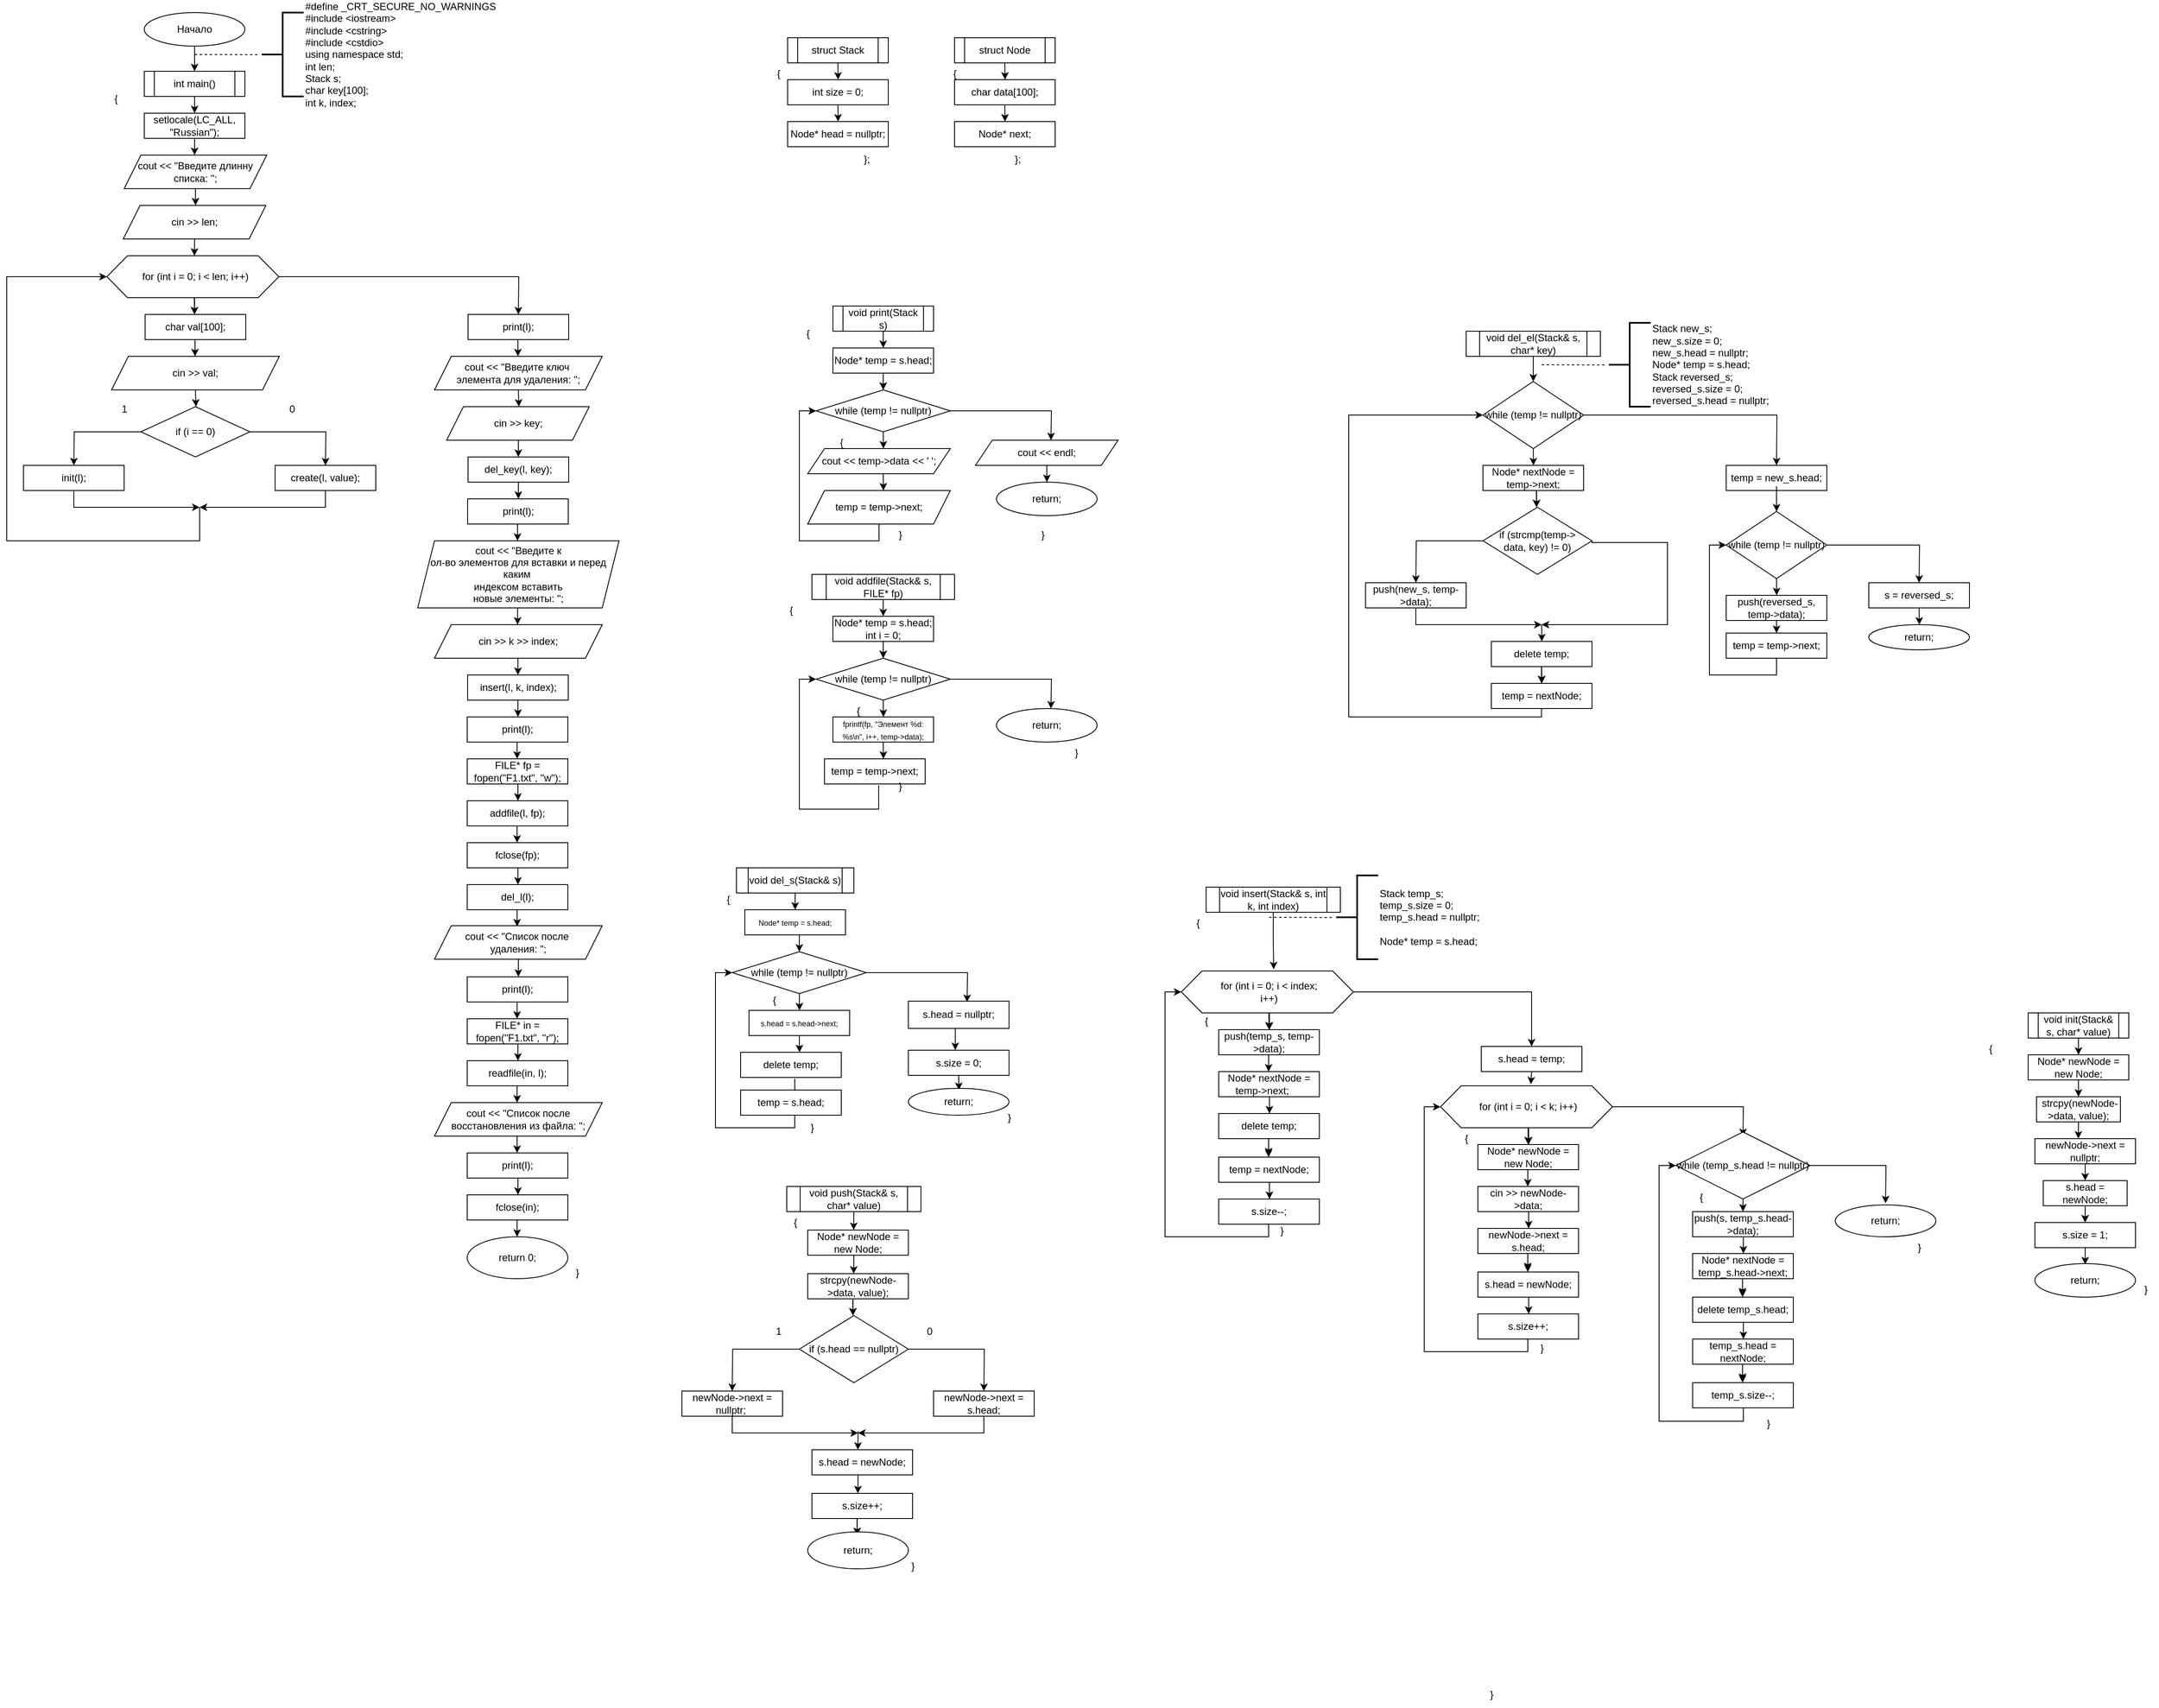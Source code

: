 <mxfile version="26.0.9">
  <diagram name="Страница — 1" id="cVXjx6Ty4dQy9dlfDy8k">
    <mxGraphModel dx="1668" dy="965" grid="1" gridSize="10" guides="1" tooltips="1" connect="1" arrows="1" fold="1" page="1" pageScale="1" pageWidth="827" pageHeight="1169" math="0" shadow="0">
      <root>
        <mxCell id="0" />
        <mxCell id="1" parent="0" />
        <mxCell id="CXwznCxo9xWwVGtF3QRj-1" value="" style="edgeStyle=orthogonalEdgeStyle;rounded=0;orthogonalLoop=1;jettySize=auto;html=1;" edge="1" parent="1" source="CXwznCxo9xWwVGtF3QRj-2">
          <mxGeometry relative="1" as="geometry">
            <mxPoint x="474" y="150" as="targetPoint" />
          </mxGeometry>
        </mxCell>
        <mxCell id="CXwznCxo9xWwVGtF3QRj-2" value="Начало" style="ellipse;whiteSpace=wrap;html=1;" vertex="1" parent="1">
          <mxGeometry x="414" y="80" width="120" height="40" as="geometry" />
        </mxCell>
        <mxCell id="CXwznCxo9xWwVGtF3QRj-3" value="" style="edgeStyle=orthogonalEdgeStyle;rounded=0;orthogonalLoop=1;jettySize=auto;html=1;" edge="1" parent="1" source="CXwznCxo9xWwVGtF3QRj-4">
          <mxGeometry relative="1" as="geometry">
            <mxPoint x="474" y="200" as="targetPoint" />
          </mxGeometry>
        </mxCell>
        <mxCell id="CXwznCxo9xWwVGtF3QRj-4" value="int main()" style="shape=process;whiteSpace=wrap;html=1;backgroundOutline=1;" vertex="1" parent="1">
          <mxGeometry x="414" y="150" width="120" height="30" as="geometry" />
        </mxCell>
        <mxCell id="CXwznCxo9xWwVGtF3QRj-5" value="setlocale(LC_ALL, &quot;Russian&quot;);" style="rounded=0;whiteSpace=wrap;html=1;" vertex="1" parent="1">
          <mxGeometry x="414" y="200" width="120" height="30" as="geometry" />
        </mxCell>
        <mxCell id="CXwznCxo9xWwVGtF3QRj-6" value="" style="edgeStyle=orthogonalEdgeStyle;rounded=0;orthogonalLoop=1;jettySize=auto;html=1;" edge="1" parent="1">
          <mxGeometry relative="1" as="geometry">
            <mxPoint x="474" y="230" as="sourcePoint" />
            <mxPoint x="474" y="250" as="targetPoint" />
          </mxGeometry>
        </mxCell>
        <mxCell id="CXwznCxo9xWwVGtF3QRj-7" value="&lt;div&gt;#define _CRT_SECURE_NO_WARNINGS&lt;/div&gt;&lt;div&gt;#include &amp;lt;iostream&amp;gt;&lt;/div&gt;&lt;div&gt;#include &amp;lt;cstring&amp;gt;&lt;/div&gt;&lt;div&gt;#include &amp;lt;cstdio&amp;gt;&lt;/div&gt;&lt;div&gt;using namespace std;&lt;/div&gt;&lt;div&gt;int len;&lt;br&gt;&lt;/div&gt;&lt;div&gt;Stack s;&lt;br&gt;&lt;/div&gt;&lt;div&gt;char key[100];&lt;br&gt;&lt;/div&gt;&lt;div&gt;int k, index;&lt;br&gt;&lt;/div&gt;" style="strokeWidth=2;html=1;shape=mxgraph.flowchart.annotation_2;align=left;labelPosition=right;pointerEvents=1;" vertex="1" parent="1">
          <mxGeometry x="554" y="80" width="50" height="100" as="geometry" />
        </mxCell>
        <mxCell id="CXwznCxo9xWwVGtF3QRj-8" value="" style="endArrow=none;dashed=1;html=1;rounded=0;entryX=-0.04;entryY=0.503;entryDx=0;entryDy=0;entryPerimeter=0;" edge="1" parent="1" target="CXwznCxo9xWwVGtF3QRj-7">
          <mxGeometry width="50" height="50" relative="1" as="geometry">
            <mxPoint x="474" y="130" as="sourcePoint" />
            <mxPoint x="544" y="130" as="targetPoint" />
          </mxGeometry>
        </mxCell>
        <mxCell id="CXwznCxo9xWwVGtF3QRj-9" style="edgeStyle=orthogonalEdgeStyle;rounded=0;orthogonalLoop=1;jettySize=auto;html=1;exitX=0.5;exitY=1;exitDx=0;exitDy=0;" edge="1" parent="1" source="CXwznCxo9xWwVGtF3QRj-10">
          <mxGeometry relative="1" as="geometry">
            <mxPoint x="475.138" y="310.0" as="targetPoint" />
          </mxGeometry>
        </mxCell>
        <mxCell id="CXwznCxo9xWwVGtF3QRj-10" value="cout &lt;&lt; &quot;Введите длинну списка: &quot;;" style="shape=parallelogram;perimeter=parallelogramPerimeter;whiteSpace=wrap;html=1;fixedSize=1;" vertex="1" parent="1">
          <mxGeometry x="390" y="250" width="170" height="40" as="geometry" />
        </mxCell>
        <mxCell id="CXwznCxo9xWwVGtF3QRj-11" style="edgeStyle=orthogonalEdgeStyle;rounded=0;orthogonalLoop=1;jettySize=auto;html=1;exitX=0.5;exitY=1;exitDx=0;exitDy=0;" edge="1" parent="1" source="CXwznCxo9xWwVGtF3QRj-12">
          <mxGeometry relative="1" as="geometry">
            <mxPoint x="473.759" y="370.0" as="targetPoint" />
          </mxGeometry>
        </mxCell>
        <mxCell id="CXwznCxo9xWwVGtF3QRj-12" value="cin &amp;gt;&amp;gt; len;" style="shape=parallelogram;perimeter=parallelogramPerimeter;whiteSpace=wrap;html=1;fixedSize=1;" vertex="1" parent="1">
          <mxGeometry x="389" y="310" width="170" height="40" as="geometry" />
        </mxCell>
        <mxCell id="CXwznCxo9xWwVGtF3QRj-13" style="edgeStyle=orthogonalEdgeStyle;rounded=0;orthogonalLoop=1;jettySize=auto;html=1;exitX=1;exitY=0.5;exitDx=0;exitDy=0;" edge="1" parent="1" source="CXwznCxo9xWwVGtF3QRj-14">
          <mxGeometry relative="1" as="geometry">
            <mxPoint x="860.0" y="440.0" as="targetPoint" />
          </mxGeometry>
        </mxCell>
        <mxCell id="CXwznCxo9xWwVGtF3QRj-14" value="" style="verticalLabelPosition=bottom;verticalAlign=top;html=1;shape=hexagon;perimeter=hexagonPerimeter2;arcSize=6;size=0.12;" vertex="1" parent="1">
          <mxGeometry x="369.443" y="370" width="205" height="50" as="geometry" />
        </mxCell>
        <mxCell id="CXwznCxo9xWwVGtF3QRj-15" value="" style="edgeStyle=orthogonalEdgeStyle;rounded=0;orthogonalLoop=1;jettySize=auto;html=1;" edge="1" parent="1">
          <mxGeometry relative="1" as="geometry">
            <mxPoint x="473.703" y="420" as="sourcePoint" />
            <mxPoint x="473.943" y="440" as="targetPoint" />
          </mxGeometry>
        </mxCell>
        <mxCell id="CXwznCxo9xWwVGtF3QRj-16" value="&lt;div&gt;for (int i = 0; i &amp;lt; len; i++)&lt;/div&gt;" style="text;html=1;align=center;verticalAlign=middle;whiteSpace=wrap;rounded=0;" vertex="1" parent="1">
          <mxGeometry x="400" y="380" width="150" height="30" as="geometry" />
        </mxCell>
        <mxCell id="CXwznCxo9xWwVGtF3QRj-17" value="" style="edgeStyle=orthogonalEdgeStyle;rounded=0;orthogonalLoop=1;jettySize=auto;html=1;" edge="1" parent="1">
          <mxGeometry relative="1" as="geometry">
            <mxPoint x="473.943" y="420" as="sourcePoint" />
            <mxPoint x="473.943" y="440" as="targetPoint" />
          </mxGeometry>
        </mxCell>
        <mxCell id="CXwznCxo9xWwVGtF3QRj-18" style="edgeStyle=orthogonalEdgeStyle;rounded=0;orthogonalLoop=1;jettySize=auto;html=1;exitX=0;exitY=0.5;exitDx=0;exitDy=0;" edge="1" parent="1" source="CXwznCxo9xWwVGtF3QRj-20">
          <mxGeometry relative="1" as="geometry">
            <mxPoint x="330" y="620" as="targetPoint" />
          </mxGeometry>
        </mxCell>
        <mxCell id="CXwznCxo9xWwVGtF3QRj-19" style="edgeStyle=orthogonalEdgeStyle;rounded=0;orthogonalLoop=1;jettySize=auto;html=1;exitX=1;exitY=0.5;exitDx=0;exitDy=0;" edge="1" parent="1" source="CXwznCxo9xWwVGtF3QRj-20">
          <mxGeometry relative="1" as="geometry">
            <mxPoint x="630.0" y="620" as="targetPoint" />
          </mxGeometry>
        </mxCell>
        <mxCell id="CXwznCxo9xWwVGtF3QRj-20" value="if (i == 0)" style="rhombus;whiteSpace=wrap;html=1;" vertex="1" parent="1">
          <mxGeometry x="410" y="550" width="130" height="60" as="geometry" />
        </mxCell>
        <mxCell id="CXwznCxo9xWwVGtF3QRj-21" style="edgeStyle=orthogonalEdgeStyle;rounded=0;orthogonalLoop=1;jettySize=auto;html=1;exitX=0.5;exitY=1;exitDx=0;exitDy=0;" edge="1" parent="1" source="CXwznCxo9xWwVGtF3QRj-22">
          <mxGeometry relative="1" as="geometry">
            <mxPoint x="480.0" y="670" as="targetPoint" />
            <Array as="points">
              <mxPoint x="330" y="670" />
            </Array>
          </mxGeometry>
        </mxCell>
        <mxCell id="CXwznCxo9xWwVGtF3QRj-22" value="init(l);" style="rounded=0;whiteSpace=wrap;html=1;" vertex="1" parent="1">
          <mxGeometry x="270" y="620" width="120" height="30" as="geometry" />
        </mxCell>
        <mxCell id="CXwznCxo9xWwVGtF3QRj-23" style="edgeStyle=orthogonalEdgeStyle;rounded=0;orthogonalLoop=1;jettySize=auto;html=1;exitX=0.5;exitY=1;exitDx=0;exitDy=0;" edge="1" parent="1" source="CXwznCxo9xWwVGtF3QRj-24">
          <mxGeometry relative="1" as="geometry">
            <mxPoint x="480.0" y="670" as="targetPoint" />
            <Array as="points">
              <mxPoint x="630" y="670" />
            </Array>
          </mxGeometry>
        </mxCell>
        <mxCell id="CXwznCxo9xWwVGtF3QRj-24" value="create(l, value);" style="rounded=0;whiteSpace=wrap;html=1;" vertex="1" parent="1">
          <mxGeometry x="570" y="620" width="120" height="30" as="geometry" />
        </mxCell>
        <mxCell id="CXwznCxo9xWwVGtF3QRj-25" value="" style="endArrow=classic;html=1;rounded=0;entryX=0;entryY=0.5;entryDx=0;entryDy=0;" edge="1" parent="1" target="CXwznCxo9xWwVGtF3QRj-14">
          <mxGeometry width="50" height="50" relative="1" as="geometry">
            <mxPoint x="480" y="670" as="sourcePoint" />
            <mxPoint x="530" y="530" as="targetPoint" />
            <Array as="points">
              <mxPoint x="480" y="710" />
              <mxPoint x="369" y="710" />
              <mxPoint x="250" y="710" />
              <mxPoint x="250" y="395" />
            </Array>
          </mxGeometry>
        </mxCell>
        <mxCell id="CXwznCxo9xWwVGtF3QRj-26" value="print(l);" style="rounded=0;whiteSpace=wrap;html=1;" vertex="1" parent="1">
          <mxGeometry x="800" y="440" width="120" height="30" as="geometry" />
        </mxCell>
        <mxCell id="CXwznCxo9xWwVGtF3QRj-27" value="" style="edgeStyle=orthogonalEdgeStyle;rounded=0;orthogonalLoop=1;jettySize=auto;html=1;" edge="1" parent="1">
          <mxGeometry relative="1" as="geometry">
            <mxPoint x="859.5" y="470" as="sourcePoint" />
            <mxPoint x="859.5" y="490" as="targetPoint" />
          </mxGeometry>
        </mxCell>
        <mxCell id="CXwznCxo9xWwVGtF3QRj-28" style="edgeStyle=orthogonalEdgeStyle;rounded=0;orthogonalLoop=1;jettySize=auto;html=1;exitX=0.5;exitY=1;exitDx=0;exitDy=0;" edge="1" parent="1" source="CXwznCxo9xWwVGtF3QRj-29">
          <mxGeometry relative="1" as="geometry">
            <mxPoint x="860.638" y="550.0" as="targetPoint" />
          </mxGeometry>
        </mxCell>
        <mxCell id="CXwznCxo9xWwVGtF3QRj-29" value="cout &amp;lt;&amp;lt; &quot;Введите ключ&amp;nbsp;&lt;div&gt;элемента для удаления: &quot;;&lt;/div&gt;" style="shape=parallelogram;perimeter=parallelogramPerimeter;whiteSpace=wrap;html=1;fixedSize=1;" vertex="1" parent="1">
          <mxGeometry x="760" y="490" width="200" height="40" as="geometry" />
        </mxCell>
        <mxCell id="CXwznCxo9xWwVGtF3QRj-30" value="cin &amp;gt;&amp;gt; key;" style="shape=parallelogram;perimeter=parallelogramPerimeter;whiteSpace=wrap;html=1;fixedSize=1;" vertex="1" parent="1">
          <mxGeometry x="774.5" y="550" width="170" height="40" as="geometry" />
        </mxCell>
        <mxCell id="CXwznCxo9xWwVGtF3QRj-31" value="" style="edgeStyle=orthogonalEdgeStyle;rounded=0;orthogonalLoop=1;jettySize=auto;html=1;" edge="1" parent="1">
          <mxGeometry relative="1" as="geometry">
            <mxPoint x="860" y="610" as="targetPoint" />
            <mxPoint x="860" y="590" as="sourcePoint" />
          </mxGeometry>
        </mxCell>
        <mxCell id="CXwznCxo9xWwVGtF3QRj-32" value="del_key(l, key);" style="rounded=0;whiteSpace=wrap;html=1;" vertex="1" parent="1">
          <mxGeometry x="800" y="610" width="120" height="30" as="geometry" />
        </mxCell>
        <mxCell id="CXwznCxo9xWwVGtF3QRj-33" value="" style="edgeStyle=orthogonalEdgeStyle;rounded=0;orthogonalLoop=1;jettySize=auto;html=1;" edge="1" parent="1">
          <mxGeometry relative="1" as="geometry">
            <mxPoint x="860" y="640" as="sourcePoint" />
            <mxPoint x="860" y="660" as="targetPoint" />
          </mxGeometry>
        </mxCell>
        <mxCell id="CXwznCxo9xWwVGtF3QRj-34" value="print(l);" style="rounded=0;whiteSpace=wrap;html=1;" vertex="1" parent="1">
          <mxGeometry x="799.5" y="660" width="120" height="30" as="geometry" />
        </mxCell>
        <mxCell id="CXwznCxo9xWwVGtF3QRj-35" value="" style="edgeStyle=orthogonalEdgeStyle;rounded=0;orthogonalLoop=1;jettySize=auto;html=1;" edge="1" parent="1">
          <mxGeometry relative="1" as="geometry">
            <mxPoint x="859" y="690" as="sourcePoint" />
            <mxPoint x="859" y="710" as="targetPoint" />
          </mxGeometry>
        </mxCell>
        <mxCell id="CXwznCxo9xWwVGtF3QRj-36" value="cout &amp;lt;&amp;lt; &quot;Введите к&lt;div&gt;ол-во элементов для вставки и перед каким&amp;nbsp;&lt;div&gt;индексом вставить&lt;div&gt;новые элементы: &quot;;&lt;/div&gt;&lt;/div&gt;&lt;/div&gt;" style="shape=parallelogram;perimeter=parallelogramPerimeter;whiteSpace=wrap;html=1;fixedSize=1;" vertex="1" parent="1">
          <mxGeometry x="740" y="710" width="240" height="80" as="geometry" />
        </mxCell>
        <mxCell id="CXwznCxo9xWwVGtF3QRj-37" value="" style="edgeStyle=orthogonalEdgeStyle;rounded=0;orthogonalLoop=1;jettySize=auto;html=1;" edge="1" parent="1">
          <mxGeometry relative="1" as="geometry">
            <mxPoint x="859.08" y="790" as="sourcePoint" />
            <mxPoint x="859.08" y="810" as="targetPoint" />
          </mxGeometry>
        </mxCell>
        <mxCell id="CXwznCxo9xWwVGtF3QRj-38" value="cin &amp;gt;&amp;gt; k &amp;gt;&amp;gt; index;" style="shape=parallelogram;perimeter=parallelogramPerimeter;whiteSpace=wrap;html=1;fixedSize=1;" vertex="1" parent="1">
          <mxGeometry x="760" y="810" width="200" height="40" as="geometry" />
        </mxCell>
        <mxCell id="CXwznCxo9xWwVGtF3QRj-39" value="" style="edgeStyle=orthogonalEdgeStyle;rounded=0;orthogonalLoop=1;jettySize=auto;html=1;" edge="1" parent="1">
          <mxGeometry relative="1" as="geometry">
            <mxPoint x="859.5" y="870" as="targetPoint" />
            <mxPoint x="859.5" y="850" as="sourcePoint" />
          </mxGeometry>
        </mxCell>
        <mxCell id="CXwznCxo9xWwVGtF3QRj-40" value="insert(l, k, index);" style="rounded=0;whiteSpace=wrap;html=1;" vertex="1" parent="1">
          <mxGeometry x="799.5" y="870" width="120" height="30" as="geometry" />
        </mxCell>
        <mxCell id="CXwznCxo9xWwVGtF3QRj-41" value="" style="edgeStyle=orthogonalEdgeStyle;rounded=0;orthogonalLoop=1;jettySize=auto;html=1;" edge="1" parent="1">
          <mxGeometry relative="1" as="geometry">
            <mxPoint x="859.5" y="900" as="sourcePoint" />
            <mxPoint x="859.5" y="920" as="targetPoint" />
          </mxGeometry>
        </mxCell>
        <mxCell id="CXwznCxo9xWwVGtF3QRj-42" value="print(l);" style="rounded=0;whiteSpace=wrap;html=1;" vertex="1" parent="1">
          <mxGeometry x="799" y="920" width="120" height="30" as="geometry" />
        </mxCell>
        <mxCell id="CXwznCxo9xWwVGtF3QRj-43" value="" style="edgeStyle=orthogonalEdgeStyle;rounded=0;orthogonalLoop=1;jettySize=auto;html=1;" edge="1" parent="1">
          <mxGeometry relative="1" as="geometry">
            <mxPoint x="858.5" y="950" as="sourcePoint" />
            <mxPoint x="858.5" y="970" as="targetPoint" />
          </mxGeometry>
        </mxCell>
        <mxCell id="CXwznCxo9xWwVGtF3QRj-44" value="FILE* fp = fopen(&quot;F1.txt&quot;, &quot;w&quot;);" style="rounded=0;whiteSpace=wrap;html=1;" vertex="1" parent="1">
          <mxGeometry x="799" y="970" width="120" height="30" as="geometry" />
        </mxCell>
        <mxCell id="CXwznCxo9xWwVGtF3QRj-45" value="" style="edgeStyle=orthogonalEdgeStyle;rounded=0;orthogonalLoop=1;jettySize=auto;html=1;" edge="1" parent="1">
          <mxGeometry relative="1" as="geometry">
            <mxPoint x="859.5" y="1000" as="sourcePoint" />
            <mxPoint x="859.5" y="1020" as="targetPoint" />
          </mxGeometry>
        </mxCell>
        <mxCell id="CXwznCxo9xWwVGtF3QRj-46" value="addfile(l, fp);" style="rounded=0;whiteSpace=wrap;html=1;" vertex="1" parent="1">
          <mxGeometry x="799" y="1020" width="120" height="30" as="geometry" />
        </mxCell>
        <mxCell id="CXwznCxo9xWwVGtF3QRj-47" value="" style="edgeStyle=orthogonalEdgeStyle;rounded=0;orthogonalLoop=1;jettySize=auto;html=1;" edge="1" parent="1">
          <mxGeometry relative="1" as="geometry">
            <mxPoint x="858.5" y="1050" as="sourcePoint" />
            <mxPoint x="858.5" y="1070" as="targetPoint" />
          </mxGeometry>
        </mxCell>
        <mxCell id="CXwznCxo9xWwVGtF3QRj-48" value="fclose(fp);" style="rounded=0;whiteSpace=wrap;html=1;" vertex="1" parent="1">
          <mxGeometry x="799" y="1070" width="120" height="30" as="geometry" />
        </mxCell>
        <mxCell id="CXwznCxo9xWwVGtF3QRj-49" value="" style="edgeStyle=orthogonalEdgeStyle;rounded=0;orthogonalLoop=1;jettySize=auto;html=1;" edge="1" parent="1">
          <mxGeometry relative="1" as="geometry">
            <mxPoint x="859.5" y="1100" as="sourcePoint" />
            <mxPoint x="859.5" y="1120" as="targetPoint" />
          </mxGeometry>
        </mxCell>
        <mxCell id="CXwznCxo9xWwVGtF3QRj-50" value="del_l(l);" style="rounded=0;whiteSpace=wrap;html=1;" vertex="1" parent="1">
          <mxGeometry x="799" y="1120" width="120" height="30" as="geometry" />
        </mxCell>
        <mxCell id="CXwznCxo9xWwVGtF3QRj-51" value="" style="edgeStyle=orthogonalEdgeStyle;rounded=0;orthogonalLoop=1;jettySize=auto;html=1;" edge="1" parent="1">
          <mxGeometry relative="1" as="geometry">
            <mxPoint x="858.5" y="1150" as="sourcePoint" />
            <mxPoint x="858.5" y="1170" as="targetPoint" />
          </mxGeometry>
        </mxCell>
        <mxCell id="CXwznCxo9xWwVGtF3QRj-52" value="print(l);" style="rounded=0;whiteSpace=wrap;html=1;" vertex="1" parent="1">
          <mxGeometry x="799" y="1230" width="120" height="30" as="geometry" />
        </mxCell>
        <mxCell id="CXwznCxo9xWwVGtF3QRj-53" style="edgeStyle=orthogonalEdgeStyle;rounded=0;orthogonalLoop=1;jettySize=auto;html=1;exitX=0.5;exitY=1;exitDx=0;exitDy=0;" edge="1" parent="1" source="CXwznCxo9xWwVGtF3QRj-54">
          <mxGeometry relative="1" as="geometry">
            <mxPoint x="860" y="1230.0" as="targetPoint" />
          </mxGeometry>
        </mxCell>
        <mxCell id="CXwznCxo9xWwVGtF3QRj-54" value="cout &amp;lt;&amp;lt; &quot;Список после&amp;nbsp;&lt;div&gt;удаления: &quot;;&lt;/div&gt;" style="shape=parallelogram;perimeter=parallelogramPerimeter;whiteSpace=wrap;html=1;fixedSize=1;" vertex="1" parent="1">
          <mxGeometry x="760" y="1169" width="200" height="40" as="geometry" />
        </mxCell>
        <mxCell id="CXwznCxo9xWwVGtF3QRj-55" value="" style="edgeStyle=orthogonalEdgeStyle;rounded=0;orthogonalLoop=1;jettySize=auto;html=1;" edge="1" parent="1">
          <mxGeometry relative="1" as="geometry">
            <mxPoint x="858.5" y="1260" as="sourcePoint" />
            <mxPoint x="858.5" y="1280" as="targetPoint" />
          </mxGeometry>
        </mxCell>
        <mxCell id="CXwznCxo9xWwVGtF3QRj-56" value="FILE* in = fopen(&quot;F1.txt&quot;, &quot;r&quot;);" style="rounded=0;whiteSpace=wrap;html=1;" vertex="1" parent="1">
          <mxGeometry x="799" y="1280" width="120" height="30" as="geometry" />
        </mxCell>
        <mxCell id="CXwznCxo9xWwVGtF3QRj-57" value="" style="edgeStyle=orthogonalEdgeStyle;rounded=0;orthogonalLoop=1;jettySize=auto;html=1;" edge="1" parent="1">
          <mxGeometry relative="1" as="geometry">
            <mxPoint x="859.5" y="1310" as="sourcePoint" />
            <mxPoint x="859.5" y="1330" as="targetPoint" />
          </mxGeometry>
        </mxCell>
        <mxCell id="CXwznCxo9xWwVGtF3QRj-58" value="readfile(in, l);" style="rounded=0;whiteSpace=wrap;html=1;" vertex="1" parent="1">
          <mxGeometry x="799" y="1330" width="120" height="30" as="geometry" />
        </mxCell>
        <mxCell id="CXwznCxo9xWwVGtF3QRj-59" value="" style="edgeStyle=orthogonalEdgeStyle;rounded=0;orthogonalLoop=1;jettySize=auto;html=1;" edge="1" parent="1">
          <mxGeometry relative="1" as="geometry">
            <mxPoint x="858.5" y="1360" as="sourcePoint" />
            <mxPoint x="858.5" y="1380" as="targetPoint" />
          </mxGeometry>
        </mxCell>
        <mxCell id="CXwznCxo9xWwVGtF3QRj-60" value="cout &amp;lt;&amp;lt; &quot;Список после восстановления из файла: &quot;;" style="shape=parallelogram;perimeter=parallelogramPerimeter;whiteSpace=wrap;html=1;fixedSize=1;" vertex="1" parent="1">
          <mxGeometry x="760" y="1380" width="200" height="40" as="geometry" />
        </mxCell>
        <mxCell id="CXwznCxo9xWwVGtF3QRj-61" value="" style="edgeStyle=orthogonalEdgeStyle;rounded=0;orthogonalLoop=1;jettySize=auto;html=1;" edge="1" parent="1">
          <mxGeometry relative="1" as="geometry">
            <mxPoint x="858.5" y="1420" as="sourcePoint" />
            <mxPoint x="858.5" y="1440" as="targetPoint" />
          </mxGeometry>
        </mxCell>
        <mxCell id="CXwznCxo9xWwVGtF3QRj-62" value="print(l);" style="rounded=0;whiteSpace=wrap;html=1;" vertex="1" parent="1">
          <mxGeometry x="799" y="1440" width="120" height="30" as="geometry" />
        </mxCell>
        <mxCell id="CXwznCxo9xWwVGtF3QRj-63" value="" style="edgeStyle=orthogonalEdgeStyle;rounded=0;orthogonalLoop=1;jettySize=auto;html=1;" edge="1" parent="1">
          <mxGeometry relative="1" as="geometry">
            <mxPoint x="859.5" y="1470" as="sourcePoint" />
            <mxPoint x="859.5" y="1490" as="targetPoint" />
          </mxGeometry>
        </mxCell>
        <mxCell id="CXwznCxo9xWwVGtF3QRj-64" value="fclose(in);" style="rounded=0;whiteSpace=wrap;html=1;" vertex="1" parent="1">
          <mxGeometry x="799" y="1490" width="120" height="30" as="geometry" />
        </mxCell>
        <mxCell id="CXwznCxo9xWwVGtF3QRj-65" value="" style="edgeStyle=orthogonalEdgeStyle;rounded=0;orthogonalLoop=1;jettySize=auto;html=1;" edge="1" parent="1">
          <mxGeometry relative="1" as="geometry">
            <mxPoint x="858.5" y="1520" as="sourcePoint" />
            <mxPoint x="858.5" y="1540" as="targetPoint" />
          </mxGeometry>
        </mxCell>
        <mxCell id="CXwznCxo9xWwVGtF3QRj-66" value="return 0;" style="ellipse;whiteSpace=wrap;html=1;" vertex="1" parent="1">
          <mxGeometry x="799" y="1540" width="120" height="50" as="geometry" />
        </mxCell>
        <mxCell id="CXwznCxo9xWwVGtF3QRj-67" value="{" style="text;html=1;align=center;verticalAlign=middle;resizable=0;points=[];autosize=1;strokeColor=none;fillColor=none;" vertex="1" parent="1">
          <mxGeometry x="365" y="168" width="30" height="30" as="geometry" />
        </mxCell>
        <mxCell id="CXwznCxo9xWwVGtF3QRj-68" value="}" style="text;html=1;align=center;verticalAlign=middle;resizable=0;points=[];autosize=1;strokeColor=none;fillColor=none;" vertex="1" parent="1">
          <mxGeometry x="914.5" y="1568" width="30" height="30" as="geometry" />
        </mxCell>
        <mxCell id="CXwznCxo9xWwVGtF3QRj-69" value="1" style="text;html=1;align=center;verticalAlign=middle;resizable=0;points=[];autosize=1;strokeColor=none;fillColor=none;" vertex="1" parent="1">
          <mxGeometry x="375" y="538" width="30" height="30" as="geometry" />
        </mxCell>
        <mxCell id="CXwznCxo9xWwVGtF3QRj-70" value="0" style="text;html=1;align=center;verticalAlign=middle;resizable=0;points=[];autosize=1;strokeColor=none;fillColor=none;" vertex="1" parent="1">
          <mxGeometry x="575" y="538" width="30" height="30" as="geometry" />
        </mxCell>
        <mxCell id="CXwznCxo9xWwVGtF3QRj-72" value="char val[100];" style="rounded=0;whiteSpace=wrap;html=1;" vertex="1" parent="1">
          <mxGeometry x="415" y="440" width="120" height="30" as="geometry" />
        </mxCell>
        <mxCell id="CXwznCxo9xWwVGtF3QRj-79" value="" style="edgeStyle=orthogonalEdgeStyle;rounded=0;orthogonalLoop=1;jettySize=auto;html=1;" edge="1" parent="1">
          <mxGeometry relative="1" as="geometry">
            <mxPoint x="474.5" y="470" as="sourcePoint" />
            <mxPoint x="474.5" y="490" as="targetPoint" />
          </mxGeometry>
        </mxCell>
        <mxCell id="CXwznCxo9xWwVGtF3QRj-80" style="edgeStyle=orthogonalEdgeStyle;rounded=0;orthogonalLoop=1;jettySize=auto;html=1;exitX=0.5;exitY=1;exitDx=0;exitDy=0;" edge="1" parent="1" source="CXwznCxo9xWwVGtF3QRj-81">
          <mxGeometry relative="1" as="geometry">
            <mxPoint x="475.638" y="550.0" as="targetPoint" />
          </mxGeometry>
        </mxCell>
        <mxCell id="CXwznCxo9xWwVGtF3QRj-81" value="cin &amp;gt;&amp;gt; val;" style="shape=parallelogram;perimeter=parallelogramPerimeter;whiteSpace=wrap;html=1;fixedSize=1;" vertex="1" parent="1">
          <mxGeometry x="375" y="490" width="200" height="40" as="geometry" />
        </mxCell>
        <mxCell id="CXwznCxo9xWwVGtF3QRj-82" style="edgeStyle=orthogonalEdgeStyle;rounded=0;orthogonalLoop=1;jettySize=auto;html=1;exitX=0.5;exitY=1;exitDx=0;exitDy=0;" edge="1" parent="1" source="CXwznCxo9xWwVGtF3QRj-83">
          <mxGeometry relative="1" as="geometry">
            <mxPoint x="1190" y="1150" as="targetPoint" />
          </mxGeometry>
        </mxCell>
        <mxCell id="CXwznCxo9xWwVGtF3QRj-83" value="void del_s(Stack&amp;amp; s)" style="shape=process;whiteSpace=wrap;html=1;backgroundOutline=1;" vertex="1" parent="1">
          <mxGeometry x="1120" y="1100" width="140" height="30" as="geometry" />
        </mxCell>
        <mxCell id="CXwznCxo9xWwVGtF3QRj-84" style="edgeStyle=orthogonalEdgeStyle;rounded=0;orthogonalLoop=1;jettySize=auto;html=1;exitX=0.5;exitY=1;exitDx=0;exitDy=0;" edge="1" parent="1" source="CXwznCxo9xWwVGtF3QRj-86">
          <mxGeometry relative="1" as="geometry">
            <mxPoint x="1195.208" y="1270" as="targetPoint" />
          </mxGeometry>
        </mxCell>
        <mxCell id="CXwznCxo9xWwVGtF3QRj-85" style="edgeStyle=orthogonalEdgeStyle;rounded=0;orthogonalLoop=1;jettySize=auto;html=1;exitX=1;exitY=0.5;exitDx=0;exitDy=0;" edge="1" parent="1" source="CXwznCxo9xWwVGtF3QRj-86">
          <mxGeometry relative="1" as="geometry">
            <mxPoint x="1394.97" y="1260" as="targetPoint" />
          </mxGeometry>
        </mxCell>
        <mxCell id="CXwznCxo9xWwVGtF3QRj-86" value="while (temp != nullptr)" style="rhombus;whiteSpace=wrap;html=1;" vertex="1" parent="1">
          <mxGeometry x="1114.97" y="1200" width="160" height="50" as="geometry" />
        </mxCell>
        <mxCell id="CXwznCxo9xWwVGtF3QRj-87" style="edgeStyle=orthogonalEdgeStyle;rounded=0;orthogonalLoop=1;jettySize=auto;html=1;exitX=0.5;exitY=1;exitDx=0;exitDy=0;" edge="1" parent="1">
          <mxGeometry relative="1" as="geometry">
            <mxPoint x="1195.208" y="1320" as="targetPoint" />
            <mxPoint x="1194.97" y="1300" as="sourcePoint" />
          </mxGeometry>
        </mxCell>
        <mxCell id="CXwznCxo9xWwVGtF3QRj-88" style="edgeStyle=orthogonalEdgeStyle;rounded=0;orthogonalLoop=1;jettySize=auto;html=1;exitX=0.538;exitY=1.048;exitDx=0;exitDy=0;entryX=0;entryY=0.5;entryDx=0;entryDy=0;exitPerimeter=0;" edge="1" parent="1" source="CXwznCxo9xWwVGtF3QRj-90" target="CXwznCxo9xWwVGtF3QRj-86">
          <mxGeometry relative="1" as="geometry">
            <Array as="points">
              <mxPoint x="1189" y="1410" />
              <mxPoint x="1095" y="1410" />
              <mxPoint x="1095" y="1225" />
            </Array>
            <mxPoint x="1189.97" y="1360" as="sourcePoint" />
          </mxGeometry>
        </mxCell>
        <mxCell id="CXwznCxo9xWwVGtF3QRj-89" value="&lt;font style=&quot;font-size: 9px;&quot;&gt;s.head = s.head-&amp;gt;next;&lt;/font&gt;" style="rounded=0;whiteSpace=wrap;html=1;" vertex="1" parent="1">
          <mxGeometry x="1134.97" y="1270" width="120" height="30" as="geometry" />
        </mxCell>
        <mxCell id="CXwznCxo9xWwVGtF3QRj-90" value="delete temp;" style="rounded=0;whiteSpace=wrap;html=1;" vertex="1" parent="1">
          <mxGeometry x="1124.97" y="1320" width="120" height="30" as="geometry" />
        </mxCell>
        <mxCell id="CXwznCxo9xWwVGtF3QRj-91" value="temp = s.head;" style="rounded=0;whiteSpace=wrap;html=1;" vertex="1" parent="1">
          <mxGeometry x="1125" y="1365" width="120" height="30" as="geometry" />
        </mxCell>
        <mxCell id="CXwznCxo9xWwVGtF3QRj-92" value="&lt;div&gt;s.head = nullptr;&lt;br&gt;&lt;/div&gt;" style="rounded=0;whiteSpace=wrap;html=1;" vertex="1" parent="1">
          <mxGeometry x="1324.97" y="1259" width="120" height="32.5" as="geometry" />
        </mxCell>
        <mxCell id="CXwznCxo9xWwVGtF3QRj-93" style="edgeStyle=orthogonalEdgeStyle;rounded=0;orthogonalLoop=1;jettySize=auto;html=1;exitX=0.5;exitY=1;exitDx=0;exitDy=0;" edge="1" parent="1" source="CXwznCxo9xWwVGtF3QRj-94">
          <mxGeometry relative="1" as="geometry">
            <mxPoint x="1385.208" y="1365" as="targetPoint" />
          </mxGeometry>
        </mxCell>
        <mxCell id="CXwznCxo9xWwVGtF3QRj-94" value="s.size = 0;" style="rounded=0;whiteSpace=wrap;html=1;" vertex="1" parent="1">
          <mxGeometry x="1324.97" y="1317.5" width="120" height="30" as="geometry" />
        </mxCell>
        <mxCell id="CXwznCxo9xWwVGtF3QRj-95" style="edgeStyle=orthogonalEdgeStyle;rounded=0;orthogonalLoop=1;jettySize=auto;html=1;exitX=0.5;exitY=1;exitDx=0;exitDy=0;entryX=0.466;entryY=-0.004;entryDx=0;entryDy=0;entryPerimeter=0;" edge="1" parent="1" source="CXwznCxo9xWwVGtF3QRj-92" target="CXwznCxo9xWwVGtF3QRj-94">
          <mxGeometry relative="1" as="geometry" />
        </mxCell>
        <mxCell id="CXwznCxo9xWwVGtF3QRj-96" value="return;" style="ellipse;whiteSpace=wrap;html=1;" vertex="1" parent="1">
          <mxGeometry x="1324.97" y="1363" width="120" height="32" as="geometry" />
        </mxCell>
        <mxCell id="CXwznCxo9xWwVGtF3QRj-97" value="}" style="text;html=1;align=center;verticalAlign=middle;resizable=0;points=[];autosize=1;strokeColor=none;fillColor=none;" vertex="1" parent="1">
          <mxGeometry x="1429.97" y="1383" width="30" height="30" as="geometry" />
        </mxCell>
        <mxCell id="CXwznCxo9xWwVGtF3QRj-98" value="{" style="text;html=1;align=center;verticalAlign=middle;resizable=0;points=[];autosize=1;strokeColor=none;fillColor=none;" vertex="1" parent="1">
          <mxGeometry x="1095" y="1123" width="30" height="30" as="geometry" />
        </mxCell>
        <mxCell id="CXwznCxo9xWwVGtF3QRj-99" value="{" style="text;html=1;align=center;verticalAlign=middle;resizable=0;points=[];autosize=1;strokeColor=none;fillColor=none;" vertex="1" parent="1">
          <mxGeometry x="1149.97" y="1243" width="30" height="30" as="geometry" />
        </mxCell>
        <mxCell id="CXwznCxo9xWwVGtF3QRj-100" value="}" style="text;html=1;align=center;verticalAlign=middle;resizable=0;points=[];autosize=1;strokeColor=none;fillColor=none;" vertex="1" parent="1">
          <mxGeometry x="1195" y="1395" width="30" height="30" as="geometry" />
        </mxCell>
        <mxCell id="CXwznCxo9xWwVGtF3QRj-104" style="edgeStyle=orthogonalEdgeStyle;rounded=0;orthogonalLoop=1;jettySize=auto;html=1;exitX=0.5;exitY=1;exitDx=0;exitDy=0;entryX=0.5;entryY=0;entryDx=0;entryDy=0;" edge="1" parent="1" source="CXwznCxo9xWwVGtF3QRj-103" target="CXwznCxo9xWwVGtF3QRj-86">
          <mxGeometry relative="1" as="geometry" />
        </mxCell>
        <mxCell id="CXwznCxo9xWwVGtF3QRj-103" value="&lt;font style=&quot;font-size: 9px;&quot;&gt;Node* temp = s.head;&lt;/font&gt;" style="rounded=0;whiteSpace=wrap;html=1;" vertex="1" parent="1">
          <mxGeometry x="1130" y="1150" width="120" height="30" as="geometry" />
        </mxCell>
        <mxCell id="CXwznCxo9xWwVGtF3QRj-105" style="edgeStyle=orthogonalEdgeStyle;rounded=0;orthogonalLoop=1;jettySize=auto;html=1;exitX=0.5;exitY=1;exitDx=0;exitDy=0;" edge="1" parent="1" source="CXwznCxo9xWwVGtF3QRj-106">
          <mxGeometry relative="1" as="geometry">
            <mxPoint x="1295" y="800" as="targetPoint" />
          </mxGeometry>
        </mxCell>
        <mxCell id="CXwznCxo9xWwVGtF3QRj-106" value="void addfile(Stack&amp;amp; s, FILE* fp)" style="shape=process;whiteSpace=wrap;html=1;backgroundOutline=1;" vertex="1" parent="1">
          <mxGeometry x="1210" y="750" width="170" height="30" as="geometry" />
        </mxCell>
        <mxCell id="CXwznCxo9xWwVGtF3QRj-107" value="Node* temp = s.head;&lt;div&gt;int i = 0;&lt;br&gt;&lt;/div&gt;" style="rounded=0;whiteSpace=wrap;html=1;" vertex="1" parent="1">
          <mxGeometry x="1235" y="800" width="120" height="30" as="geometry" />
        </mxCell>
        <mxCell id="CXwznCxo9xWwVGtF3QRj-108" style="edgeStyle=orthogonalEdgeStyle;rounded=0;orthogonalLoop=1;jettySize=auto;html=1;exitX=0.5;exitY=1;exitDx=0;exitDy=0;" edge="1" parent="1">
          <mxGeometry relative="1" as="geometry">
            <mxPoint x="1295" y="850" as="targetPoint" />
            <mxPoint x="1295" y="830" as="sourcePoint" />
          </mxGeometry>
        </mxCell>
        <mxCell id="CXwznCxo9xWwVGtF3QRj-109" value="" style="edgeStyle=orthogonalEdgeStyle;rounded=0;orthogonalLoop=1;jettySize=auto;html=1;" edge="1" parent="1">
          <mxGeometry relative="1" as="geometry">
            <mxPoint x="1294.971" y="830" as="sourcePoint" />
            <mxPoint x="1294.971" y="850" as="targetPoint" />
          </mxGeometry>
        </mxCell>
        <mxCell id="CXwznCxo9xWwVGtF3QRj-110" style="edgeStyle=orthogonalEdgeStyle;rounded=0;orthogonalLoop=1;jettySize=auto;html=1;exitX=0.5;exitY=1;exitDx=0;exitDy=0;" edge="1" parent="1" source="CXwznCxo9xWwVGtF3QRj-112">
          <mxGeometry relative="1" as="geometry">
            <mxPoint x="1295.238" y="920" as="targetPoint" />
          </mxGeometry>
        </mxCell>
        <mxCell id="CXwznCxo9xWwVGtF3QRj-111" style="edgeStyle=orthogonalEdgeStyle;rounded=0;orthogonalLoop=1;jettySize=auto;html=1;exitX=1;exitY=0.5;exitDx=0;exitDy=0;" edge="1" parent="1" source="CXwznCxo9xWwVGtF3QRj-112">
          <mxGeometry relative="1" as="geometry">
            <mxPoint x="1495" y="910" as="targetPoint" />
          </mxGeometry>
        </mxCell>
        <mxCell id="CXwznCxo9xWwVGtF3QRj-112" value="while (temp != nullptr)" style="rhombus;whiteSpace=wrap;html=1;" vertex="1" parent="1">
          <mxGeometry x="1215" y="850" width="160" height="50" as="geometry" />
        </mxCell>
        <mxCell id="CXwznCxo9xWwVGtF3QRj-113" style="edgeStyle=orthogonalEdgeStyle;rounded=0;orthogonalLoop=1;jettySize=auto;html=1;exitX=0.5;exitY=1;exitDx=0;exitDy=0;" edge="1" parent="1">
          <mxGeometry relative="1" as="geometry">
            <mxPoint x="1295.238" y="970" as="targetPoint" />
            <mxPoint x="1295" y="950" as="sourcePoint" />
          </mxGeometry>
        </mxCell>
        <mxCell id="CXwznCxo9xWwVGtF3QRj-114" style="edgeStyle=orthogonalEdgeStyle;rounded=0;orthogonalLoop=1;jettySize=auto;html=1;exitX=0.538;exitY=1.048;exitDx=0;exitDy=0;entryX=0;entryY=0.5;entryDx=0;entryDy=0;exitPerimeter=0;" edge="1" parent="1" source="CXwznCxo9xWwVGtF3QRj-117" target="CXwznCxo9xWwVGtF3QRj-112">
          <mxGeometry relative="1" as="geometry">
            <Array as="points">
              <mxPoint x="1290" y="1030" />
              <mxPoint x="1195" y="1030" />
              <mxPoint x="1195" y="875" />
            </Array>
            <mxPoint x="1290" y="1010" as="sourcePoint" />
          </mxGeometry>
        </mxCell>
        <mxCell id="CXwznCxo9xWwVGtF3QRj-115" value="return;" style="ellipse;whiteSpace=wrap;html=1;" vertex="1" parent="1">
          <mxGeometry x="1430" y="910" width="120" height="40" as="geometry" />
        </mxCell>
        <mxCell id="CXwznCxo9xWwVGtF3QRj-116" value="&lt;font style=&quot;font-size: 9px;&quot;&gt;fprintf(fp, &quot;Элемент %d: %s\n&quot;, i++, temp-&amp;gt;data);&lt;/font&gt;" style="rounded=0;whiteSpace=wrap;html=1;" vertex="1" parent="1">
          <mxGeometry x="1235" y="920" width="120" height="30" as="geometry" />
        </mxCell>
        <mxCell id="CXwznCxo9xWwVGtF3QRj-117" value="temp = temp-&amp;gt;next;" style="rounded=0;whiteSpace=wrap;html=1;" vertex="1" parent="1">
          <mxGeometry x="1225" y="970" width="120" height="30" as="geometry" />
        </mxCell>
        <mxCell id="CXwznCxo9xWwVGtF3QRj-118" value="{" style="text;html=1;align=center;verticalAlign=middle;resizable=0;points=[];autosize=1;strokeColor=none;fillColor=none;" vertex="1" parent="1">
          <mxGeometry x="1170" y="778" width="30" height="30" as="geometry" />
        </mxCell>
        <mxCell id="CXwznCxo9xWwVGtF3QRj-119" value="}" style="text;html=1;align=center;verticalAlign=middle;resizable=0;points=[];autosize=1;strokeColor=none;fillColor=none;" vertex="1" parent="1">
          <mxGeometry x="1510" y="948" width="30" height="30" as="geometry" />
        </mxCell>
        <mxCell id="CXwznCxo9xWwVGtF3QRj-120" value="{" style="text;html=1;align=center;verticalAlign=middle;resizable=0;points=[];autosize=1;strokeColor=none;fillColor=none;" vertex="1" parent="1">
          <mxGeometry x="1250" y="898" width="30" height="30" as="geometry" />
        </mxCell>
        <mxCell id="CXwznCxo9xWwVGtF3QRj-121" value="}" style="text;html=1;align=center;verticalAlign=middle;resizable=0;points=[];autosize=1;strokeColor=none;fillColor=none;" vertex="1" parent="1">
          <mxGeometry x="1300" y="988" width="30" height="30" as="geometry" />
        </mxCell>
        <mxCell id="CXwznCxo9xWwVGtF3QRj-122" style="edgeStyle=orthogonalEdgeStyle;rounded=0;orthogonalLoop=1;jettySize=auto;html=1;exitX=0.5;exitY=1;exitDx=0;exitDy=0;" edge="1" parent="1" source="CXwznCxo9xWwVGtF3QRj-123">
          <mxGeometry relative="1" as="geometry">
            <mxPoint x="1295" y="480" as="targetPoint" />
          </mxGeometry>
        </mxCell>
        <mxCell id="CXwznCxo9xWwVGtF3QRj-123" value="void print(Stack s)" style="shape=process;whiteSpace=wrap;html=1;backgroundOutline=1;" vertex="1" parent="1">
          <mxGeometry x="1235" y="430" width="120" height="30" as="geometry" />
        </mxCell>
        <mxCell id="CXwznCxo9xWwVGtF3QRj-124" value="Node* temp = s.head;" style="rounded=0;whiteSpace=wrap;html=1;" vertex="1" parent="1">
          <mxGeometry x="1235" y="480" width="120" height="30" as="geometry" />
        </mxCell>
        <mxCell id="CXwznCxo9xWwVGtF3QRj-125" style="edgeStyle=orthogonalEdgeStyle;rounded=0;orthogonalLoop=1;jettySize=auto;html=1;exitX=0.5;exitY=1;exitDx=0;exitDy=0;" edge="1" parent="1">
          <mxGeometry relative="1" as="geometry">
            <mxPoint x="1295" y="530" as="targetPoint" />
            <mxPoint x="1295" y="510" as="sourcePoint" />
          </mxGeometry>
        </mxCell>
        <mxCell id="CXwznCxo9xWwVGtF3QRj-126" value="" style="edgeStyle=orthogonalEdgeStyle;rounded=0;orthogonalLoop=1;jettySize=auto;html=1;" edge="1" parent="1">
          <mxGeometry relative="1" as="geometry">
            <mxPoint x="1294.971" y="510" as="sourcePoint" />
            <mxPoint x="1294.971" y="530" as="targetPoint" />
          </mxGeometry>
        </mxCell>
        <mxCell id="CXwznCxo9xWwVGtF3QRj-127" style="edgeStyle=orthogonalEdgeStyle;rounded=0;orthogonalLoop=1;jettySize=auto;html=1;exitX=0.5;exitY=1;exitDx=0;exitDy=0;" edge="1" parent="1" source="CXwznCxo9xWwVGtF3QRj-129">
          <mxGeometry relative="1" as="geometry">
            <mxPoint x="1295.238" y="600" as="targetPoint" />
          </mxGeometry>
        </mxCell>
        <mxCell id="CXwznCxo9xWwVGtF3QRj-128" style="edgeStyle=orthogonalEdgeStyle;rounded=0;orthogonalLoop=1;jettySize=auto;html=1;exitX=1;exitY=0.5;exitDx=0;exitDy=0;" edge="1" parent="1" source="CXwznCxo9xWwVGtF3QRj-129">
          <mxGeometry relative="1" as="geometry">
            <mxPoint x="1495" y="590" as="targetPoint" />
          </mxGeometry>
        </mxCell>
        <mxCell id="CXwznCxo9xWwVGtF3QRj-129" value="while (temp != nullptr)" style="rhombus;whiteSpace=wrap;html=1;" vertex="1" parent="1">
          <mxGeometry x="1215" y="530" width="160" height="50" as="geometry" />
        </mxCell>
        <mxCell id="CXwznCxo9xWwVGtF3QRj-130" value="cout &amp;lt;&amp;lt; temp-&amp;gt;data &amp;lt;&amp;lt; &#39; &#39;;" style="shape=parallelogram;perimeter=parallelogramPerimeter;whiteSpace=wrap;html=1;fixedSize=1;" vertex="1" parent="1">
          <mxGeometry x="1205" y="600" width="170" height="30" as="geometry" />
        </mxCell>
        <mxCell id="CXwznCxo9xWwVGtF3QRj-131" style="edgeStyle=orthogonalEdgeStyle;rounded=0;orthogonalLoop=1;jettySize=auto;html=1;exitX=0.5;exitY=1;exitDx=0;exitDy=0;" edge="1" parent="1">
          <mxGeometry relative="1" as="geometry">
            <mxPoint x="1295.238" y="650" as="targetPoint" />
            <mxPoint x="1295" y="630" as="sourcePoint" />
          </mxGeometry>
        </mxCell>
        <mxCell id="CXwznCxo9xWwVGtF3QRj-132" style="edgeStyle=orthogonalEdgeStyle;rounded=0;orthogonalLoop=1;jettySize=auto;html=1;exitX=0.5;exitY=1;exitDx=0;exitDy=0;entryX=0;entryY=0.5;entryDx=0;entryDy=0;" edge="1" parent="1" source="CXwznCxo9xWwVGtF3QRj-133" target="CXwznCxo9xWwVGtF3QRj-129">
          <mxGeometry relative="1" as="geometry">
            <Array as="points">
              <mxPoint x="1290" y="710" />
              <mxPoint x="1195" y="710" />
              <mxPoint x="1195" y="555" />
            </Array>
          </mxGeometry>
        </mxCell>
        <mxCell id="CXwznCxo9xWwVGtF3QRj-133" value="temp = temp-&amp;gt;next;" style="shape=parallelogram;perimeter=parallelogramPerimeter;whiteSpace=wrap;html=1;fixedSize=1;" vertex="1" parent="1">
          <mxGeometry x="1205" y="650" width="170" height="40" as="geometry" />
        </mxCell>
        <mxCell id="CXwznCxo9xWwVGtF3QRj-134" style="edgeStyle=orthogonalEdgeStyle;rounded=0;orthogonalLoop=1;jettySize=auto;html=1;exitX=0.5;exitY=1;exitDx=0;exitDy=0;" edge="1" parent="1" source="CXwznCxo9xWwVGtF3QRj-135">
          <mxGeometry relative="1" as="geometry">
            <mxPoint x="1490.143" y="640" as="targetPoint" />
          </mxGeometry>
        </mxCell>
        <mxCell id="CXwznCxo9xWwVGtF3QRj-135" value="cout &amp;lt;&amp;lt; endl;" style="shape=parallelogram;perimeter=parallelogramPerimeter;whiteSpace=wrap;html=1;fixedSize=1;" vertex="1" parent="1">
          <mxGeometry x="1405" y="590" width="170" height="30" as="geometry" />
        </mxCell>
        <mxCell id="CXwznCxo9xWwVGtF3QRj-136" value="return;" style="ellipse;whiteSpace=wrap;html=1;" vertex="1" parent="1">
          <mxGeometry x="1430" y="640" width="120" height="40" as="geometry" />
        </mxCell>
        <mxCell id="CXwznCxo9xWwVGtF3QRj-137" value="{" style="text;html=1;align=center;verticalAlign=middle;resizable=0;points=[];autosize=1;strokeColor=none;fillColor=none;" vertex="1" parent="1">
          <mxGeometry x="1190" y="448" width="30" height="30" as="geometry" />
        </mxCell>
        <mxCell id="CXwznCxo9xWwVGtF3QRj-138" value="}" style="text;html=1;align=center;verticalAlign=middle;resizable=0;points=[];autosize=1;strokeColor=none;fillColor=none;" vertex="1" parent="1">
          <mxGeometry x="1470" y="688" width="30" height="30" as="geometry" />
        </mxCell>
        <mxCell id="CXwznCxo9xWwVGtF3QRj-139" value="{" style="text;html=1;align=center;verticalAlign=middle;resizable=0;points=[];autosize=1;strokeColor=none;fillColor=none;" vertex="1" parent="1">
          <mxGeometry x="1230" y="578" width="30" height="30" as="geometry" />
        </mxCell>
        <mxCell id="CXwznCxo9xWwVGtF3QRj-140" value="}" style="text;html=1;align=center;verticalAlign=middle;resizable=0;points=[];autosize=1;strokeColor=none;fillColor=none;" vertex="1" parent="1">
          <mxGeometry x="1300" y="688" width="30" height="30" as="geometry" />
        </mxCell>
        <mxCell id="CXwznCxo9xWwVGtF3QRj-141" style="edgeStyle=orthogonalEdgeStyle;rounded=0;orthogonalLoop=1;jettySize=auto;html=1;exitX=0.5;exitY=1;exitDx=0;exitDy=0;entryX=0.537;entryY=-0.04;entryDx=0;entryDy=0;entryPerimeter=0;" edge="1" parent="1" source="CXwznCxo9xWwVGtF3QRj-142" target="CXwznCxo9xWwVGtF3QRj-147">
          <mxGeometry relative="1" as="geometry">
            <mxPoint x="1755" y="1173" as="targetPoint" />
          </mxGeometry>
        </mxCell>
        <mxCell id="CXwznCxo9xWwVGtF3QRj-142" value="void insert(Stack&amp;amp; s, int k, int index)" style="shape=process;whiteSpace=wrap;html=1;backgroundOutline=1;" vertex="1" parent="1">
          <mxGeometry x="1680" y="1123" width="160" height="30" as="geometry" />
        </mxCell>
        <mxCell id="CXwznCxo9xWwVGtF3QRj-216" style="edgeStyle=orthogonalEdgeStyle;rounded=0;orthogonalLoop=1;jettySize=auto;html=1;exitX=1;exitY=0.5;exitDx=0;exitDy=0;entryX=0.5;entryY=0;entryDx=0;entryDy=0;" edge="1" parent="1" source="CXwznCxo9xWwVGtF3QRj-147" target="CXwznCxo9xWwVGtF3QRj-217">
          <mxGeometry relative="1" as="geometry">
            <mxPoint x="1940" y="1280" as="targetPoint" />
          </mxGeometry>
        </mxCell>
        <mxCell id="CXwznCxo9xWwVGtF3QRj-147" value="" style="verticalLabelPosition=bottom;verticalAlign=top;html=1;shape=hexagon;perimeter=hexagonPerimeter2;arcSize=6;size=0.12;" vertex="1" parent="1">
          <mxGeometry x="1650.471" y="1223" width="205" height="50" as="geometry" />
        </mxCell>
        <mxCell id="CXwznCxo9xWwVGtF3QRj-148" value="" style="edgeStyle=orthogonalEdgeStyle;rounded=0;orthogonalLoop=1;jettySize=auto;html=1;" edge="1" parent="1">
          <mxGeometry relative="1" as="geometry">
            <mxPoint x="1754.731" y="1273" as="sourcePoint" />
            <mxPoint x="1754.971" y="1293" as="targetPoint" />
          </mxGeometry>
        </mxCell>
        <mxCell id="CXwznCxo9xWwVGtF3QRj-149" value="for (int i = 0; i &amp;lt; index; i++)" style="text;html=1;align=center;verticalAlign=middle;whiteSpace=wrap;rounded=0;" vertex="1" parent="1">
          <mxGeometry x="1694.971" y="1233" width="120" height="30" as="geometry" />
        </mxCell>
        <mxCell id="CXwznCxo9xWwVGtF3QRj-181" value="{" style="text;html=1;align=center;verticalAlign=middle;resizable=0;points=[];autosize=1;strokeColor=none;fillColor=none;" vertex="1" parent="1">
          <mxGeometry x="1655" y="1151" width="30" height="30" as="geometry" />
        </mxCell>
        <mxCell id="CXwznCxo9xWwVGtF3QRj-189" value="}" style="text;html=1;align=center;verticalAlign=middle;resizable=0;points=[];autosize=1;strokeColor=none;fillColor=none;" vertex="1" parent="1">
          <mxGeometry x="2005" y="2071" width="30" height="30" as="geometry" />
        </mxCell>
        <mxCell id="CXwznCxo9xWwVGtF3QRj-200" value="&lt;div&gt;Stack temp_s;&lt;/div&gt;&lt;div&gt;temp_s.size = 0;&lt;/div&gt;&lt;div&gt;temp_s.head = nullptr;&lt;/div&gt;&lt;div&gt;&lt;br&gt;&lt;/div&gt;&lt;div&gt;Node* temp = s.head;&lt;/div&gt;" style="strokeWidth=2;html=1;shape=mxgraph.flowchart.annotation_2;align=left;labelPosition=right;pointerEvents=1;" vertex="1" parent="1">
          <mxGeometry x="1835" y="1109" width="50" height="100" as="geometry" />
        </mxCell>
        <mxCell id="CXwznCxo9xWwVGtF3QRj-201" value="" style="endArrow=none;dashed=1;html=1;rounded=0;entryX=-0.04;entryY=0.503;entryDx=0;entryDy=0;entryPerimeter=0;" edge="1" parent="1" target="CXwznCxo9xWwVGtF3QRj-200">
          <mxGeometry width="50" height="50" relative="1" as="geometry">
            <mxPoint x="1755" y="1159" as="sourcePoint" />
            <mxPoint x="1825" y="1159" as="targetPoint" />
          </mxGeometry>
        </mxCell>
        <mxCell id="CXwznCxo9xWwVGtF3QRj-202" value="" style="edgeStyle=orthogonalEdgeStyle;rounded=0;orthogonalLoop=1;jettySize=auto;html=1;" edge="1" parent="1">
          <mxGeometry relative="1" as="geometry">
            <mxPoint x="1755.47" y="1273" as="sourcePoint" />
            <mxPoint x="1755.47" y="1293" as="targetPoint" />
          </mxGeometry>
        </mxCell>
        <mxCell id="CXwznCxo9xWwVGtF3QRj-203" value="push(temp_s, temp-&amp;gt;data);" style="rounded=0;whiteSpace=wrap;html=1;" vertex="1" parent="1">
          <mxGeometry x="1694.97" y="1293" width="120" height="30" as="geometry" />
        </mxCell>
        <mxCell id="CXwznCxo9xWwVGtF3QRj-204" value="" style="edgeStyle=orthogonalEdgeStyle;rounded=0;orthogonalLoop=1;jettySize=auto;html=1;" edge="1" parent="1">
          <mxGeometry relative="1" as="geometry">
            <mxPoint x="1754.47" y="1323" as="sourcePoint" />
            <mxPoint x="1754.47" y="1343" as="targetPoint" />
          </mxGeometry>
        </mxCell>
        <mxCell id="CXwznCxo9xWwVGtF3QRj-205" value="Node* nextNode = temp-&amp;gt;next;&lt;span style=&quot;white-space:pre&quot;&gt;&#x9;&lt;/span&gt;" style="rounded=0;whiteSpace=wrap;html=1;" vertex="1" parent="1">
          <mxGeometry x="1694.97" y="1343" width="120" height="30" as="geometry" />
        </mxCell>
        <mxCell id="CXwznCxo9xWwVGtF3QRj-206" value="" style="edgeStyle=orthogonalEdgeStyle;rounded=0;orthogonalLoop=1;jettySize=auto;html=1;" edge="1" parent="1">
          <mxGeometry relative="1" as="geometry">
            <mxPoint x="1755.47" y="1373" as="sourcePoint" />
            <mxPoint x="1755.47" y="1393" as="targetPoint" />
          </mxGeometry>
        </mxCell>
        <mxCell id="CXwznCxo9xWwVGtF3QRj-207" value="delete temp;" style="rounded=0;whiteSpace=wrap;html=1;" vertex="1" parent="1">
          <mxGeometry x="1694.97" y="1393" width="120" height="30" as="geometry" />
        </mxCell>
        <mxCell id="CXwznCxo9xWwVGtF3QRj-208" value="" style="edgeStyle=orthogonalEdgeStyle;rounded=0;orthogonalLoop=1;jettySize=auto;html=1;" edge="1" parent="1">
          <mxGeometry relative="1" as="geometry">
            <mxPoint x="1754.47" y="1423" as="sourcePoint" />
            <mxPoint x="1754.47" y="1443" as="targetPoint" />
          </mxGeometry>
        </mxCell>
        <mxCell id="CXwznCxo9xWwVGtF3QRj-211" value="" style="edgeStyle=orthogonalEdgeStyle;rounded=0;orthogonalLoop=1;jettySize=auto;html=1;" edge="1" parent="1">
          <mxGeometry relative="1" as="geometry">
            <mxPoint x="1754.47" y="1425" as="sourcePoint" />
            <mxPoint x="1754.47" y="1445" as="targetPoint" />
          </mxGeometry>
        </mxCell>
        <mxCell id="CXwznCxo9xWwVGtF3QRj-212" value="temp = nextNode;" style="rounded=0;whiteSpace=wrap;html=1;" vertex="1" parent="1">
          <mxGeometry x="1694.97" y="1445" width="120" height="30" as="geometry" />
        </mxCell>
        <mxCell id="CXwznCxo9xWwVGtF3QRj-213" value="" style="edgeStyle=orthogonalEdgeStyle;rounded=0;orthogonalLoop=1;jettySize=auto;html=1;" edge="1" parent="1">
          <mxGeometry relative="1" as="geometry">
            <mxPoint x="1755.47" y="1475" as="sourcePoint" />
            <mxPoint x="1755.47" y="1495" as="targetPoint" />
          </mxGeometry>
        </mxCell>
        <mxCell id="CXwznCxo9xWwVGtF3QRj-214" value="s.size--;" style="rounded=0;whiteSpace=wrap;html=1;" vertex="1" parent="1">
          <mxGeometry x="1694.97" y="1495" width="120" height="30" as="geometry" />
        </mxCell>
        <mxCell id="CXwznCxo9xWwVGtF3QRj-215" value="" style="edgeStyle=orthogonalEdgeStyle;rounded=0;orthogonalLoop=1;jettySize=auto;html=1;entryX=0;entryY=0.5;entryDx=0;entryDy=0;" edge="1" parent="1" target="CXwznCxo9xWwVGtF3QRj-147">
          <mxGeometry relative="1" as="geometry">
            <mxPoint x="1754.47" y="1525" as="sourcePoint" />
            <mxPoint x="1754.47" y="1545" as="targetPoint" />
            <Array as="points">
              <mxPoint x="1755" y="1540" />
              <mxPoint x="1631" y="1540" />
              <mxPoint x="1631" y="1248" />
            </Array>
          </mxGeometry>
        </mxCell>
        <mxCell id="CXwznCxo9xWwVGtF3QRj-217" value="s.head = temp;" style="rounded=0;whiteSpace=wrap;html=1;" vertex="1" parent="1">
          <mxGeometry x="2008" y="1313" width="120" height="30" as="geometry" />
        </mxCell>
        <mxCell id="CXwznCxo9xWwVGtF3QRj-234" style="edgeStyle=orthogonalEdgeStyle;rounded=0;orthogonalLoop=1;jettySize=auto;html=1;exitX=1;exitY=0.5;exitDx=0;exitDy=0;" edge="1" parent="1" source="CXwznCxo9xWwVGtF3QRj-218">
          <mxGeometry relative="1" as="geometry">
            <mxPoint x="2320" y="1420" as="targetPoint" />
          </mxGeometry>
        </mxCell>
        <mxCell id="CXwznCxo9xWwVGtF3QRj-218" value="" style="verticalLabelPosition=bottom;verticalAlign=top;html=1;shape=hexagon;perimeter=hexagonPerimeter2;arcSize=6;size=0.12;" vertex="1" parent="1">
          <mxGeometry x="1959.471" y="1360" width="205" height="50" as="geometry" />
        </mxCell>
        <mxCell id="CXwznCxo9xWwVGtF3QRj-219" value="" style="edgeStyle=orthogonalEdgeStyle;rounded=0;orthogonalLoop=1;jettySize=auto;html=1;" edge="1" parent="1">
          <mxGeometry relative="1" as="geometry">
            <mxPoint x="2063.731" y="1410" as="sourcePoint" />
            <mxPoint x="2063.971" y="1430" as="targetPoint" />
          </mxGeometry>
        </mxCell>
        <mxCell id="CXwznCxo9xWwVGtF3QRj-220" value="for (int i = 0; i &amp;lt; k; i++)" style="text;html=1;align=center;verticalAlign=middle;whiteSpace=wrap;rounded=0;" vertex="1" parent="1">
          <mxGeometry x="2003.971" y="1370" width="120" height="30" as="geometry" />
        </mxCell>
        <mxCell id="CXwznCxo9xWwVGtF3QRj-221" value="" style="edgeStyle=orthogonalEdgeStyle;rounded=0;orthogonalLoop=1;jettySize=auto;html=1;" edge="1" parent="1">
          <mxGeometry relative="1" as="geometry">
            <mxPoint x="2064.47" y="1410" as="sourcePoint" />
            <mxPoint x="2064.47" y="1430" as="targetPoint" />
          </mxGeometry>
        </mxCell>
        <mxCell id="CXwznCxo9xWwVGtF3QRj-222" value="Node* newNode = new Node;" style="rounded=0;whiteSpace=wrap;html=1;" vertex="1" parent="1">
          <mxGeometry x="2003.97" y="1430" width="120" height="30" as="geometry" />
        </mxCell>
        <mxCell id="CXwznCxo9xWwVGtF3QRj-223" value="" style="edgeStyle=orthogonalEdgeStyle;rounded=0;orthogonalLoop=1;jettySize=auto;html=1;" edge="1" parent="1">
          <mxGeometry relative="1" as="geometry">
            <mxPoint x="2063.47" y="1460" as="sourcePoint" />
            <mxPoint x="2063.47" y="1480" as="targetPoint" />
          </mxGeometry>
        </mxCell>
        <mxCell id="CXwznCxo9xWwVGtF3QRj-224" value="cin &amp;gt;&amp;gt; newNode-&amp;gt;data;" style="rounded=0;whiteSpace=wrap;html=1;" vertex="1" parent="1">
          <mxGeometry x="2003.97" y="1480" width="120" height="30" as="geometry" />
        </mxCell>
        <mxCell id="CXwznCxo9xWwVGtF3QRj-225" value="" style="edgeStyle=orthogonalEdgeStyle;rounded=0;orthogonalLoop=1;jettySize=auto;html=1;" edge="1" parent="1">
          <mxGeometry relative="1" as="geometry">
            <mxPoint x="2064.47" y="1510" as="sourcePoint" />
            <mxPoint x="2064.47" y="1530" as="targetPoint" />
          </mxGeometry>
        </mxCell>
        <mxCell id="CXwznCxo9xWwVGtF3QRj-226" value="newNode-&amp;gt;next = s.head;" style="rounded=0;whiteSpace=wrap;html=1;" vertex="1" parent="1">
          <mxGeometry x="2003.97" y="1530" width="120" height="30" as="geometry" />
        </mxCell>
        <mxCell id="CXwznCxo9xWwVGtF3QRj-227" value="" style="edgeStyle=orthogonalEdgeStyle;rounded=0;orthogonalLoop=1;jettySize=auto;html=1;" edge="1" parent="1">
          <mxGeometry relative="1" as="geometry">
            <mxPoint x="2063.47" y="1560" as="sourcePoint" />
            <mxPoint x="2063.47" y="1580" as="targetPoint" />
          </mxGeometry>
        </mxCell>
        <mxCell id="CXwznCxo9xWwVGtF3QRj-228" value="" style="edgeStyle=orthogonalEdgeStyle;rounded=0;orthogonalLoop=1;jettySize=auto;html=1;" edge="1" parent="1">
          <mxGeometry relative="1" as="geometry">
            <mxPoint x="2063.47" y="1562" as="sourcePoint" />
            <mxPoint x="2063.47" y="1582" as="targetPoint" />
          </mxGeometry>
        </mxCell>
        <mxCell id="CXwznCxo9xWwVGtF3QRj-229" value="s.head = newNode;" style="rounded=0;whiteSpace=wrap;html=1;" vertex="1" parent="1">
          <mxGeometry x="2003.97" y="1582" width="120" height="30" as="geometry" />
        </mxCell>
        <mxCell id="CXwznCxo9xWwVGtF3QRj-230" value="" style="edgeStyle=orthogonalEdgeStyle;rounded=0;orthogonalLoop=1;jettySize=auto;html=1;" edge="1" parent="1">
          <mxGeometry relative="1" as="geometry">
            <mxPoint x="2064.47" y="1612" as="sourcePoint" />
            <mxPoint x="2064.47" y="1632" as="targetPoint" />
          </mxGeometry>
        </mxCell>
        <mxCell id="CXwznCxo9xWwVGtF3QRj-231" value="s.size++;" style="rounded=0;whiteSpace=wrap;html=1;" vertex="1" parent="1">
          <mxGeometry x="2003.97" y="1632" width="120" height="30" as="geometry" />
        </mxCell>
        <mxCell id="CXwznCxo9xWwVGtF3QRj-232" value="" style="edgeStyle=orthogonalEdgeStyle;rounded=0;orthogonalLoop=1;jettySize=auto;html=1;entryX=0;entryY=0.5;entryDx=0;entryDy=0;" edge="1" parent="1" target="CXwznCxo9xWwVGtF3QRj-218">
          <mxGeometry relative="1" as="geometry">
            <mxPoint x="2063.47" y="1662" as="sourcePoint" />
            <mxPoint x="2063.47" y="1682" as="targetPoint" />
            <Array as="points">
              <mxPoint x="2064" y="1677" />
              <mxPoint x="1940" y="1677" />
              <mxPoint x="1940" y="1385" />
            </Array>
          </mxGeometry>
        </mxCell>
        <mxCell id="CXwznCxo9xWwVGtF3QRj-233" style="edgeStyle=orthogonalEdgeStyle;rounded=0;orthogonalLoop=1;jettySize=auto;html=1;exitX=0.5;exitY=1;exitDx=0;exitDy=0;entryX=0.525;entryY=-0.037;entryDx=0;entryDy=0;entryPerimeter=0;" edge="1" parent="1" source="CXwznCxo9xWwVGtF3QRj-217" target="CXwznCxo9xWwVGtF3QRj-218">
          <mxGeometry relative="1" as="geometry" />
        </mxCell>
        <mxCell id="CXwznCxo9xWwVGtF3QRj-236" style="edgeStyle=orthogonalEdgeStyle;rounded=0;orthogonalLoop=1;jettySize=auto;html=1;exitX=0.5;exitY=1;exitDx=0;exitDy=0;" edge="1" parent="1" source="CXwznCxo9xWwVGtF3QRj-235">
          <mxGeometry relative="1" as="geometry">
            <mxPoint x="2320" y="1510" as="targetPoint" />
          </mxGeometry>
        </mxCell>
        <mxCell id="CXwznCxo9xWwVGtF3QRj-251" style="edgeStyle=orthogonalEdgeStyle;rounded=0;orthogonalLoop=1;jettySize=auto;html=1;exitX=1;exitY=0.5;exitDx=0;exitDy=0;" edge="1" parent="1" source="CXwznCxo9xWwVGtF3QRj-235">
          <mxGeometry relative="1" as="geometry">
            <mxPoint x="2490" y="1500" as="targetPoint" />
          </mxGeometry>
        </mxCell>
        <mxCell id="CXwznCxo9xWwVGtF3QRj-235" value="while (temp_s.head != nullptr)" style="rhombus;whiteSpace=wrap;html=1;" vertex="1" parent="1">
          <mxGeometry x="2240" y="1415" width="160" height="80" as="geometry" />
        </mxCell>
        <mxCell id="CXwznCxo9xWwVGtF3QRj-237" value="push(s, temp_s.head-&amp;gt;data);" style="rounded=0;whiteSpace=wrap;html=1;" vertex="1" parent="1">
          <mxGeometry x="2260" y="1510" width="120" height="30" as="geometry" />
        </mxCell>
        <mxCell id="CXwznCxo9xWwVGtF3QRj-238" value="" style="edgeStyle=orthogonalEdgeStyle;rounded=0;orthogonalLoop=1;jettySize=auto;html=1;" edge="1" parent="1">
          <mxGeometry relative="1" as="geometry">
            <mxPoint x="2320.5" y="1540" as="sourcePoint" />
            <mxPoint x="2320.5" y="1560" as="targetPoint" />
          </mxGeometry>
        </mxCell>
        <mxCell id="CXwznCxo9xWwVGtF3QRj-239" value="Node* nextNode = temp_s.head-&amp;gt;next;" style="rounded=0;whiteSpace=wrap;html=1;" vertex="1" parent="1">
          <mxGeometry x="2260" y="1560" width="120" height="30" as="geometry" />
        </mxCell>
        <mxCell id="CXwznCxo9xWwVGtF3QRj-240" value="" style="edgeStyle=orthogonalEdgeStyle;rounded=0;orthogonalLoop=1;jettySize=auto;html=1;" edge="1" parent="1">
          <mxGeometry relative="1" as="geometry">
            <mxPoint x="2319.5" y="1590" as="sourcePoint" />
            <mxPoint x="2319.5" y="1610" as="targetPoint" />
          </mxGeometry>
        </mxCell>
        <mxCell id="CXwznCxo9xWwVGtF3QRj-241" value="" style="edgeStyle=orthogonalEdgeStyle;rounded=0;orthogonalLoop=1;jettySize=auto;html=1;" edge="1" parent="1">
          <mxGeometry relative="1" as="geometry">
            <mxPoint x="2319.5" y="1592" as="sourcePoint" />
            <mxPoint x="2319.5" y="1612" as="targetPoint" />
          </mxGeometry>
        </mxCell>
        <mxCell id="CXwznCxo9xWwVGtF3QRj-242" value="delete temp_s.head;" style="rounded=0;whiteSpace=wrap;html=1;" vertex="1" parent="1">
          <mxGeometry x="2260" y="1612" width="120" height="30" as="geometry" />
        </mxCell>
        <mxCell id="CXwznCxo9xWwVGtF3QRj-243" value="" style="edgeStyle=orthogonalEdgeStyle;rounded=0;orthogonalLoop=1;jettySize=auto;html=1;" edge="1" parent="1">
          <mxGeometry relative="1" as="geometry">
            <mxPoint x="2320.5" y="1642" as="sourcePoint" />
            <mxPoint x="2320.5" y="1662" as="targetPoint" />
          </mxGeometry>
        </mxCell>
        <mxCell id="CXwznCxo9xWwVGtF3QRj-246" value="temp_s.head = nextNode;" style="rounded=0;whiteSpace=wrap;html=1;" vertex="1" parent="1">
          <mxGeometry x="2260" y="1662" width="120" height="30" as="geometry" />
        </mxCell>
        <mxCell id="CXwznCxo9xWwVGtF3QRj-247" value="" style="edgeStyle=orthogonalEdgeStyle;rounded=0;orthogonalLoop=1;jettySize=auto;html=1;" edge="1" parent="1">
          <mxGeometry relative="1" as="geometry">
            <mxPoint x="2319.5" y="1692" as="sourcePoint" />
            <mxPoint x="2319.5" y="1712" as="targetPoint" />
          </mxGeometry>
        </mxCell>
        <mxCell id="CXwznCxo9xWwVGtF3QRj-248" value="" style="edgeStyle=orthogonalEdgeStyle;rounded=0;orthogonalLoop=1;jettySize=auto;html=1;" edge="1" parent="1">
          <mxGeometry relative="1" as="geometry">
            <mxPoint x="2319.5" y="1694" as="sourcePoint" />
            <mxPoint x="2319.5" y="1714" as="targetPoint" />
          </mxGeometry>
        </mxCell>
        <mxCell id="CXwznCxo9xWwVGtF3QRj-249" value="temp_s.size--;" style="rounded=0;whiteSpace=wrap;html=1;" vertex="1" parent="1">
          <mxGeometry x="2260" y="1714" width="120" height="30" as="geometry" />
        </mxCell>
        <mxCell id="CXwznCxo9xWwVGtF3QRj-250" value="" style="edgeStyle=orthogonalEdgeStyle;rounded=0;orthogonalLoop=1;jettySize=auto;html=1;entryX=0;entryY=0.5;entryDx=0;entryDy=0;" edge="1" parent="1" target="CXwznCxo9xWwVGtF3QRj-235">
          <mxGeometry relative="1" as="geometry">
            <mxPoint x="2320.5" y="1744" as="sourcePoint" />
            <mxPoint x="2320.5" y="1764" as="targetPoint" />
            <Array as="points">
              <mxPoint x="2321" y="1760" />
              <mxPoint x="2220" y="1760" />
              <mxPoint x="2220" y="1455" />
            </Array>
          </mxGeometry>
        </mxCell>
        <mxCell id="CXwznCxo9xWwVGtF3QRj-252" value="return;" style="ellipse;whiteSpace=wrap;html=1;" vertex="1" parent="1">
          <mxGeometry x="2430" y="1502" width="120" height="38" as="geometry" />
        </mxCell>
        <mxCell id="CXwznCxo9xWwVGtF3QRj-253" value="{" style="text;html=1;align=center;verticalAlign=middle;resizable=0;points=[];autosize=1;strokeColor=none;fillColor=none;" vertex="1" parent="1">
          <mxGeometry x="1665" y="1268" width="30" height="30" as="geometry" />
        </mxCell>
        <mxCell id="CXwznCxo9xWwVGtF3QRj-254" value="}" style="text;html=1;align=center;verticalAlign=middle;resizable=0;points=[];autosize=1;strokeColor=none;fillColor=none;" vertex="1" parent="1">
          <mxGeometry x="1755" y="1518" width="30" height="30" as="geometry" />
        </mxCell>
        <mxCell id="CXwznCxo9xWwVGtF3QRj-255" value="{" style="text;html=1;align=center;verticalAlign=middle;resizable=0;points=[];autosize=1;strokeColor=none;fillColor=none;" vertex="1" parent="1">
          <mxGeometry x="1975" y="1408" width="30" height="30" as="geometry" />
        </mxCell>
        <mxCell id="CXwznCxo9xWwVGtF3QRj-256" value="}" style="text;html=1;align=center;verticalAlign=middle;resizable=0;points=[];autosize=1;strokeColor=none;fillColor=none;" vertex="1" parent="1">
          <mxGeometry x="2065" y="1658" width="30" height="30" as="geometry" />
        </mxCell>
        <mxCell id="CXwznCxo9xWwVGtF3QRj-257" value="{" style="text;html=1;align=center;verticalAlign=middle;resizable=0;points=[];autosize=1;strokeColor=none;fillColor=none;" vertex="1" parent="1">
          <mxGeometry x="2255" y="1478" width="30" height="30" as="geometry" />
        </mxCell>
        <mxCell id="CXwznCxo9xWwVGtF3QRj-258" value="}" style="text;html=1;align=center;verticalAlign=middle;resizable=0;points=[];autosize=1;strokeColor=none;fillColor=none;" vertex="1" parent="1">
          <mxGeometry x="2335" y="1748" width="30" height="30" as="geometry" />
        </mxCell>
        <mxCell id="CXwznCxo9xWwVGtF3QRj-259" value="}" style="text;html=1;align=center;verticalAlign=middle;resizable=0;points=[];autosize=1;strokeColor=none;fillColor=none;" vertex="1" parent="1">
          <mxGeometry x="2515" y="1538" width="30" height="30" as="geometry" />
        </mxCell>
        <mxCell id="CXwznCxo9xWwVGtF3QRj-261" style="edgeStyle=orthogonalEdgeStyle;rounded=0;orthogonalLoop=1;jettySize=auto;html=1;exitX=0.5;exitY=1;exitDx=0;exitDy=0;" edge="1" parent="1" source="CXwznCxo9xWwVGtF3QRj-260">
          <mxGeometry relative="1" as="geometry">
            <mxPoint x="2070.014" y="520" as="targetPoint" />
          </mxGeometry>
        </mxCell>
        <mxCell id="CXwznCxo9xWwVGtF3QRj-260" value="void del_el(Stack&amp;amp; s, char* key)" style="shape=process;whiteSpace=wrap;html=1;backgroundOutline=1;" vertex="1" parent="1">
          <mxGeometry x="1990" y="460" width="160" height="30" as="geometry" />
        </mxCell>
        <mxCell id="CXwznCxo9xWwVGtF3QRj-262" value="&lt;div&gt;Stack new_s;&lt;/div&gt;&lt;div&gt;new_s.size = 0;&lt;/div&gt;&lt;div&gt;new_s.head = nullptr;&lt;/div&gt;&lt;div&gt;Node* temp = s.head;&lt;/div&gt;&lt;div&gt;&lt;div&gt;Stack reversed_s;&lt;/div&gt;&lt;div&gt;reversed_s.size = 0;&lt;/div&gt;&lt;div&gt;reversed_s.head = nullptr;&lt;/div&gt;&lt;/div&gt;" style="strokeWidth=2;html=1;shape=mxgraph.flowchart.annotation_2;align=left;labelPosition=right;pointerEvents=1;" vertex="1" parent="1">
          <mxGeometry x="2160" y="450" width="50" height="100" as="geometry" />
        </mxCell>
        <mxCell id="CXwznCxo9xWwVGtF3QRj-263" value="" style="endArrow=none;dashed=1;html=1;rounded=0;entryX=-0.04;entryY=0.503;entryDx=0;entryDy=0;entryPerimeter=0;" edge="1" parent="1" target="CXwznCxo9xWwVGtF3QRj-262">
          <mxGeometry width="50" height="50" relative="1" as="geometry">
            <mxPoint x="2080" y="500" as="sourcePoint" />
            <mxPoint x="2150" y="500" as="targetPoint" />
          </mxGeometry>
        </mxCell>
        <mxCell id="CXwznCxo9xWwVGtF3QRj-265" style="edgeStyle=orthogonalEdgeStyle;rounded=0;orthogonalLoop=1;jettySize=auto;html=1;exitX=0.5;exitY=1;exitDx=0;exitDy=0;" edge="1" parent="1" source="CXwznCxo9xWwVGtF3QRj-264">
          <mxGeometry relative="1" as="geometry">
            <mxPoint x="2070.2" y="620" as="targetPoint" />
          </mxGeometry>
        </mxCell>
        <mxCell id="CXwznCxo9xWwVGtF3QRj-290" style="edgeStyle=orthogonalEdgeStyle;rounded=0;orthogonalLoop=1;jettySize=auto;html=1;exitX=1;exitY=0.5;exitDx=0;exitDy=0;" edge="1" parent="1" source="CXwznCxo9xWwVGtF3QRj-264">
          <mxGeometry relative="1" as="geometry">
            <mxPoint x="2360.0" y="620.0" as="targetPoint" />
          </mxGeometry>
        </mxCell>
        <mxCell id="CXwznCxo9xWwVGtF3QRj-264" value="while (temp != nullptr)" style="rhombus;whiteSpace=wrap;html=1;" vertex="1" parent="1">
          <mxGeometry x="2010" y="520" width="120" height="80" as="geometry" />
        </mxCell>
        <mxCell id="CXwznCxo9xWwVGtF3QRj-266" value="Node* nextNode = temp-&amp;gt;next;" style="rounded=0;whiteSpace=wrap;html=1;" vertex="1" parent="1">
          <mxGeometry x="2010" y="620" width="120" height="30" as="geometry" />
        </mxCell>
        <mxCell id="CXwznCxo9xWwVGtF3QRj-267" value="" style="edgeStyle=orthogonalEdgeStyle;rounded=0;orthogonalLoop=1;jettySize=auto;html=1;" edge="1" parent="1">
          <mxGeometry relative="1" as="geometry">
            <mxPoint x="2073.703" y="650.0" as="sourcePoint" />
            <mxPoint x="2073.943" y="670.0" as="targetPoint" />
          </mxGeometry>
        </mxCell>
        <mxCell id="CXwznCxo9xWwVGtF3QRj-268" value="" style="edgeStyle=orthogonalEdgeStyle;rounded=0;orthogonalLoop=1;jettySize=auto;html=1;" edge="1" parent="1">
          <mxGeometry relative="1" as="geometry">
            <mxPoint x="2073.943" y="650.0" as="sourcePoint" />
            <mxPoint x="2073.943" y="670.0" as="targetPoint" />
          </mxGeometry>
        </mxCell>
        <mxCell id="CXwznCxo9xWwVGtF3QRj-269" style="edgeStyle=orthogonalEdgeStyle;rounded=0;orthogonalLoop=1;jettySize=auto;html=1;exitX=0;exitY=0.5;exitDx=0;exitDy=0;" edge="1" source="CXwznCxo9xWwVGtF3QRj-271" parent="1">
          <mxGeometry relative="1" as="geometry">
            <mxPoint x="1930" y="760.0" as="targetPoint" />
          </mxGeometry>
        </mxCell>
        <mxCell id="CXwznCxo9xWwVGtF3QRj-271" value="if (strcmp(temp-&amp;gt;&lt;div&gt;data, key) != 0)&lt;/div&gt;" style="rhombus;whiteSpace=wrap;html=1;" vertex="1" parent="1">
          <mxGeometry x="2010" y="670.0" width="130" height="80" as="geometry" />
        </mxCell>
        <mxCell id="CXwznCxo9xWwVGtF3QRj-272" style="edgeStyle=orthogonalEdgeStyle;rounded=0;orthogonalLoop=1;jettySize=auto;html=1;exitX=0.5;exitY=1;exitDx=0;exitDy=0;" edge="1" source="CXwznCxo9xWwVGtF3QRj-273" parent="1">
          <mxGeometry relative="1" as="geometry">
            <mxPoint x="2080" y="810.0" as="targetPoint" />
            <Array as="points">
              <mxPoint x="1930" y="810.0" />
            </Array>
          </mxGeometry>
        </mxCell>
        <mxCell id="CXwznCxo9xWwVGtF3QRj-273" value="push(new_s, temp-&amp;gt;data);" style="rounded=0;whiteSpace=wrap;html=1;" vertex="1" parent="1">
          <mxGeometry x="1870" y="760.0" width="120" height="30" as="geometry" />
        </mxCell>
        <mxCell id="CXwznCxo9xWwVGtF3QRj-274" style="edgeStyle=orthogonalEdgeStyle;rounded=0;orthogonalLoop=1;jettySize=auto;html=1;exitX=1;exitY=0.5;exitDx=0;exitDy=0;" edge="1" source="CXwznCxo9xWwVGtF3QRj-271" parent="1">
          <mxGeometry relative="1" as="geometry">
            <mxPoint x="2080" y="810.0" as="targetPoint" />
            <Array as="points">
              <mxPoint x="2140" y="712" />
              <mxPoint x="2230" y="712" />
              <mxPoint x="2230" y="810" />
            </Array>
            <mxPoint x="2230" y="790.0" as="sourcePoint" />
          </mxGeometry>
        </mxCell>
        <mxCell id="CXwznCxo9xWwVGtF3QRj-283" style="edgeStyle=orthogonalEdgeStyle;rounded=0;orthogonalLoop=1;jettySize=auto;html=1;exitX=0.5;exitY=1;exitDx=0;exitDy=0;" edge="1" parent="1">
          <mxGeometry relative="1" as="geometry">
            <mxPoint x="2080.2" y="830" as="targetPoint" />
            <mxPoint x="2080" y="810" as="sourcePoint" />
          </mxGeometry>
        </mxCell>
        <mxCell id="CXwznCxo9xWwVGtF3QRj-284" value="delete temp;" style="rounded=0;whiteSpace=wrap;html=1;" vertex="1" parent="1">
          <mxGeometry x="2020" y="830" width="120" height="30" as="geometry" />
        </mxCell>
        <mxCell id="CXwznCxo9xWwVGtF3QRj-286" value="" style="edgeStyle=orthogonalEdgeStyle;rounded=0;orthogonalLoop=1;jettySize=auto;html=1;" edge="1" parent="1">
          <mxGeometry relative="1" as="geometry">
            <mxPoint x="2079.803" y="860.0" as="sourcePoint" />
            <mxPoint x="2079.803" y="880.0" as="targetPoint" />
          </mxGeometry>
        </mxCell>
        <mxCell id="CXwznCxo9xWwVGtF3QRj-287" style="edgeStyle=orthogonalEdgeStyle;rounded=0;orthogonalLoop=1;jettySize=auto;html=1;exitX=0.5;exitY=1;exitDx=0;exitDy=0;" edge="1" parent="1">
          <mxGeometry relative="1" as="geometry">
            <mxPoint x="2080.2" y="880" as="targetPoint" />
            <mxPoint x="2080" y="860" as="sourcePoint" />
          </mxGeometry>
        </mxCell>
        <mxCell id="CXwznCxo9xWwVGtF3QRj-288" value="temp = nextNode;" style="rounded=0;whiteSpace=wrap;html=1;" vertex="1" parent="1">
          <mxGeometry x="2020" y="880" width="120" height="30" as="geometry" />
        </mxCell>
        <mxCell id="CXwznCxo9xWwVGtF3QRj-289" value="" style="edgeStyle=orthogonalEdgeStyle;rounded=0;orthogonalLoop=1;jettySize=auto;html=1;entryX=0;entryY=0.5;entryDx=0;entryDy=0;" edge="1" parent="1" target="CXwznCxo9xWwVGtF3QRj-264">
          <mxGeometry relative="1" as="geometry">
            <mxPoint x="2079.803" y="910.0" as="sourcePoint" />
            <mxPoint x="2079.803" y="930.0" as="targetPoint" />
            <Array as="points">
              <mxPoint x="2080" y="920" />
              <mxPoint x="1850" y="920" />
              <mxPoint x="1850" y="560" />
            </Array>
          </mxGeometry>
        </mxCell>
        <mxCell id="CXwznCxo9xWwVGtF3QRj-291" value="temp = new_s.head;" style="rounded=0;whiteSpace=wrap;html=1;" vertex="1" parent="1">
          <mxGeometry x="2300" y="620" width="120" height="30" as="geometry" />
        </mxCell>
        <mxCell id="CXwznCxo9xWwVGtF3QRj-293" style="edgeStyle=orthogonalEdgeStyle;rounded=0;orthogonalLoop=1;jettySize=auto;html=1;exitX=0.5;exitY=1;exitDx=0;exitDy=0;" edge="1" parent="1">
          <mxGeometry relative="1" as="geometry">
            <mxPoint x="2360.014" y="675" as="targetPoint" />
            <mxPoint x="2360" y="645" as="sourcePoint" />
          </mxGeometry>
        </mxCell>
        <mxCell id="CXwznCxo9xWwVGtF3QRj-294" style="edgeStyle=orthogonalEdgeStyle;rounded=0;orthogonalLoop=1;jettySize=auto;html=1;exitX=0.5;exitY=1;exitDx=0;exitDy=0;" edge="1" parent="1" source="CXwznCxo9xWwVGtF3QRj-295">
          <mxGeometry relative="1" as="geometry">
            <mxPoint x="2360.2" y="775" as="targetPoint" />
          </mxGeometry>
        </mxCell>
        <mxCell id="CXwznCxo9xWwVGtF3QRj-300" style="edgeStyle=orthogonalEdgeStyle;rounded=0;orthogonalLoop=1;jettySize=auto;html=1;exitX=1;exitY=0.5;exitDx=0;exitDy=0;" edge="1" parent="1" source="CXwznCxo9xWwVGtF3QRj-295">
          <mxGeometry relative="1" as="geometry">
            <mxPoint x="2530" y="760" as="targetPoint" />
          </mxGeometry>
        </mxCell>
        <mxCell id="CXwznCxo9xWwVGtF3QRj-295" value="while (temp != nullptr)" style="rhombus;whiteSpace=wrap;html=1;" vertex="1" parent="1">
          <mxGeometry x="2300" y="675" width="120" height="80" as="geometry" />
        </mxCell>
        <mxCell id="CXwznCxo9xWwVGtF3QRj-297" style="edgeStyle=orthogonalEdgeStyle;rounded=0;orthogonalLoop=1;jettySize=auto;html=1;exitX=0.5;exitY=1;exitDx=0;exitDy=0;" edge="1" parent="1" source="CXwznCxo9xWwVGtF3QRj-296">
          <mxGeometry relative="1" as="geometry">
            <mxPoint x="2360" y="820" as="targetPoint" />
          </mxGeometry>
        </mxCell>
        <mxCell id="CXwznCxo9xWwVGtF3QRj-296" value="push(reversed_s, temp-&amp;gt;data);" style="rounded=0;whiteSpace=wrap;html=1;" vertex="1" parent="1">
          <mxGeometry x="2300" y="775.0" width="120" height="30" as="geometry" />
        </mxCell>
        <mxCell id="CXwznCxo9xWwVGtF3QRj-299" style="edgeStyle=orthogonalEdgeStyle;rounded=0;orthogonalLoop=1;jettySize=auto;html=1;exitX=0.5;exitY=1;exitDx=0;exitDy=0;entryX=0;entryY=0.5;entryDx=0;entryDy=0;" edge="1" parent="1" source="CXwznCxo9xWwVGtF3QRj-298" target="CXwznCxo9xWwVGtF3QRj-295">
          <mxGeometry relative="1" as="geometry" />
        </mxCell>
        <mxCell id="CXwznCxo9xWwVGtF3QRj-298" value="temp = temp-&amp;gt;next;" style="rounded=0;whiteSpace=wrap;html=1;" vertex="1" parent="1">
          <mxGeometry x="2300" y="820" width="120" height="30" as="geometry" />
        </mxCell>
        <mxCell id="CXwznCxo9xWwVGtF3QRj-302" style="edgeStyle=orthogonalEdgeStyle;rounded=0;orthogonalLoop=1;jettySize=auto;html=1;exitX=0.5;exitY=1;exitDx=0;exitDy=0;" edge="1" parent="1" source="CXwznCxo9xWwVGtF3QRj-301">
          <mxGeometry relative="1" as="geometry">
            <mxPoint x="2530.286" y="810" as="targetPoint" />
          </mxGeometry>
        </mxCell>
        <mxCell id="CXwznCxo9xWwVGtF3QRj-301" value="s = reversed_s;" style="rounded=0;whiteSpace=wrap;html=1;" vertex="1" parent="1">
          <mxGeometry x="2470" y="760.0" width="120" height="30" as="geometry" />
        </mxCell>
        <mxCell id="CXwznCxo9xWwVGtF3QRj-303" value="return;" style="ellipse;whiteSpace=wrap;html=1;" vertex="1" parent="1">
          <mxGeometry x="2470" y="810" width="120" height="30" as="geometry" />
        </mxCell>
        <mxCell id="CXwznCxo9xWwVGtF3QRj-305" style="edgeStyle=orthogonalEdgeStyle;rounded=0;orthogonalLoop=1;jettySize=auto;html=1;exitX=0.5;exitY=1;exitDx=0;exitDy=0;" edge="1" parent="1" source="CXwznCxo9xWwVGtF3QRj-304">
          <mxGeometry relative="1" as="geometry">
            <mxPoint x="1259.767" y="1532" as="targetPoint" />
          </mxGeometry>
        </mxCell>
        <mxCell id="CXwznCxo9xWwVGtF3QRj-304" value="void push(Stack&amp;amp; s, char* value)" style="shape=process;whiteSpace=wrap;html=1;backgroundOutline=1;" vertex="1" parent="1">
          <mxGeometry x="1179.97" y="1480" width="160" height="30" as="geometry" />
        </mxCell>
        <mxCell id="CXwznCxo9xWwVGtF3QRj-306" value="Node* newNode = new Node;" style="rounded=0;whiteSpace=wrap;html=1;" vertex="1" parent="1">
          <mxGeometry x="1204.97" y="1532" width="120" height="30" as="geometry" />
        </mxCell>
        <mxCell id="CXwznCxo9xWwVGtF3QRj-307" style="edgeStyle=orthogonalEdgeStyle;rounded=0;orthogonalLoop=1;jettySize=auto;html=1;exitX=0.5;exitY=1;exitDx=0;exitDy=0;" edge="1" parent="1">
          <mxGeometry relative="1" as="geometry">
            <mxPoint x="1259.767" y="1584" as="targetPoint" />
            <mxPoint x="1260" y="1562" as="sourcePoint" />
          </mxGeometry>
        </mxCell>
        <mxCell id="CXwznCxo9xWwVGtF3QRj-308" value="strcpy(newNode-&amp;gt;data, value);" style="rounded=0;whiteSpace=wrap;html=1;" vertex="1" parent="1">
          <mxGeometry x="1204.97" y="1584" width="120" height="30" as="geometry" />
        </mxCell>
        <mxCell id="CXwznCxo9xWwVGtF3QRj-309" value="" style="edgeStyle=orthogonalEdgeStyle;rounded=0;orthogonalLoop=1;jettySize=auto;html=1;" edge="1" parent="1">
          <mxGeometry relative="1" as="geometry">
            <mxPoint x="1258.703" y="1614" as="sourcePoint" />
            <mxPoint x="1258.943" y="1634" as="targetPoint" />
          </mxGeometry>
        </mxCell>
        <mxCell id="CXwznCxo9xWwVGtF3QRj-310" value="" style="edgeStyle=orthogonalEdgeStyle;rounded=0;orthogonalLoop=1;jettySize=auto;html=1;" edge="1" parent="1">
          <mxGeometry relative="1" as="geometry">
            <mxPoint x="1258.943" y="1614" as="sourcePoint" />
            <mxPoint x="1258.943" y="1634" as="targetPoint" />
          </mxGeometry>
        </mxCell>
        <mxCell id="CXwznCxo9xWwVGtF3QRj-311" style="edgeStyle=orthogonalEdgeStyle;rounded=0;orthogonalLoop=1;jettySize=auto;html=1;exitX=0;exitY=0.5;exitDx=0;exitDy=0;" edge="1" source="CXwznCxo9xWwVGtF3QRj-313" parent="1">
          <mxGeometry relative="1" as="geometry">
            <mxPoint x="1115" y="1724" as="targetPoint" />
          </mxGeometry>
        </mxCell>
        <mxCell id="CXwznCxo9xWwVGtF3QRj-312" style="edgeStyle=orthogonalEdgeStyle;rounded=0;orthogonalLoop=1;jettySize=auto;html=1;exitX=1;exitY=0.5;exitDx=0;exitDy=0;" edge="1" source="CXwznCxo9xWwVGtF3QRj-313" parent="1">
          <mxGeometry relative="1" as="geometry">
            <mxPoint x="1415.0" y="1724" as="targetPoint" />
          </mxGeometry>
        </mxCell>
        <mxCell id="CXwznCxo9xWwVGtF3QRj-313" value="if (s.head == nullptr)" style="rhombus;whiteSpace=wrap;html=1;" vertex="1" parent="1">
          <mxGeometry x="1195" y="1634" width="130" height="80" as="geometry" />
        </mxCell>
        <mxCell id="CXwznCxo9xWwVGtF3QRj-314" style="edgeStyle=orthogonalEdgeStyle;rounded=0;orthogonalLoop=1;jettySize=auto;html=1;exitX=0.5;exitY=1;exitDx=0;exitDy=0;" edge="1" source="CXwznCxo9xWwVGtF3QRj-315" parent="1">
          <mxGeometry relative="1" as="geometry">
            <mxPoint x="1265.0" y="1774" as="targetPoint" />
            <Array as="points">
              <mxPoint x="1115" y="1774" />
            </Array>
          </mxGeometry>
        </mxCell>
        <mxCell id="CXwznCxo9xWwVGtF3QRj-315" value="newNode-&amp;gt;next = nullptr;&amp;nbsp;" style="rounded=0;whiteSpace=wrap;html=1;" vertex="1" parent="1">
          <mxGeometry x="1055" y="1724" width="120" height="30" as="geometry" />
        </mxCell>
        <mxCell id="CXwznCxo9xWwVGtF3QRj-316" style="edgeStyle=orthogonalEdgeStyle;rounded=0;orthogonalLoop=1;jettySize=auto;html=1;exitX=0.5;exitY=1;exitDx=0;exitDy=0;" edge="1" source="CXwznCxo9xWwVGtF3QRj-317" parent="1">
          <mxGeometry relative="1" as="geometry">
            <mxPoint x="1265.0" y="1774" as="targetPoint" />
            <Array as="points">
              <mxPoint x="1415" y="1774" />
            </Array>
          </mxGeometry>
        </mxCell>
        <mxCell id="CXwznCxo9xWwVGtF3QRj-317" value="newNode-&amp;gt;next = s.head;" style="rounded=0;whiteSpace=wrap;html=1;" vertex="1" parent="1">
          <mxGeometry x="1355" y="1724" width="120" height="30" as="geometry" />
        </mxCell>
        <mxCell id="CXwznCxo9xWwVGtF3QRj-318" style="edgeStyle=orthogonalEdgeStyle;rounded=0;orthogonalLoop=1;jettySize=auto;html=1;exitX=0.5;exitY=1;exitDx=0;exitDy=0;" edge="1" parent="1">
          <mxGeometry relative="1" as="geometry">
            <mxPoint x="1264.797" y="1794" as="targetPoint" />
            <mxPoint x="1265.03" y="1772" as="sourcePoint" />
          </mxGeometry>
        </mxCell>
        <mxCell id="CXwznCxo9xWwVGtF3QRj-319" value="s.head = newNode;" style="rounded=0;whiteSpace=wrap;html=1;" vertex="1" parent="1">
          <mxGeometry x="1210" y="1794" width="120" height="30" as="geometry" />
        </mxCell>
        <mxCell id="CXwznCxo9xWwVGtF3QRj-320" style="edgeStyle=orthogonalEdgeStyle;rounded=0;orthogonalLoop=1;jettySize=auto;html=1;exitX=0.5;exitY=1;exitDx=0;exitDy=0;" edge="1" parent="1">
          <mxGeometry relative="1" as="geometry">
            <mxPoint x="1264.797" y="1846" as="targetPoint" />
            <mxPoint x="1265.03" y="1824" as="sourcePoint" />
          </mxGeometry>
        </mxCell>
        <mxCell id="CXwznCxo9xWwVGtF3QRj-321" value="s.size++;" style="rounded=0;whiteSpace=wrap;html=1;" vertex="1" parent="1">
          <mxGeometry x="1210" y="1846" width="120" height="30" as="geometry" />
        </mxCell>
        <mxCell id="CXwznCxo9xWwVGtF3QRj-322" value="" style="edgeStyle=orthogonalEdgeStyle;rounded=0;orthogonalLoop=1;jettySize=auto;html=1;" edge="1" parent="1">
          <mxGeometry relative="1" as="geometry">
            <mxPoint x="1263.733" y="1876" as="sourcePoint" />
            <mxPoint x="1263.973" y="1896" as="targetPoint" />
          </mxGeometry>
        </mxCell>
        <mxCell id="CXwznCxo9xWwVGtF3QRj-323" value="" style="edgeStyle=orthogonalEdgeStyle;rounded=0;orthogonalLoop=1;jettySize=auto;html=1;" edge="1" parent="1">
          <mxGeometry relative="1" as="geometry">
            <mxPoint x="1263.973" y="1876" as="sourcePoint" />
            <mxPoint x="1263.973" y="1896" as="targetPoint" />
          </mxGeometry>
        </mxCell>
        <mxCell id="CXwznCxo9xWwVGtF3QRj-324" value="return;" style="ellipse;whiteSpace=wrap;html=1;" vertex="1" parent="1">
          <mxGeometry x="1205" y="1892" width="120" height="44" as="geometry" />
        </mxCell>
        <mxCell id="CXwznCxo9xWwVGtF3QRj-325" value="{" style="text;html=1;align=center;verticalAlign=middle;resizable=0;points=[];autosize=1;strokeColor=none;fillColor=none;" vertex="1" parent="1">
          <mxGeometry x="1175" y="1508" width="30" height="30" as="geometry" />
        </mxCell>
        <mxCell id="CXwznCxo9xWwVGtF3QRj-326" value="}" style="text;html=1;align=center;verticalAlign=middle;resizable=0;points=[];autosize=1;strokeColor=none;fillColor=none;" vertex="1" parent="1">
          <mxGeometry x="1315" y="1918" width="30" height="30" as="geometry" />
        </mxCell>
        <mxCell id="CXwznCxo9xWwVGtF3QRj-327" value="1" style="text;html=1;align=center;verticalAlign=middle;resizable=0;points=[];autosize=1;strokeColor=none;fillColor=none;" vertex="1" parent="1">
          <mxGeometry x="1155" y="1638" width="30" height="30" as="geometry" />
        </mxCell>
        <mxCell id="CXwznCxo9xWwVGtF3QRj-328" value="0" style="text;html=1;align=center;verticalAlign=middle;resizable=0;points=[];autosize=1;strokeColor=none;fillColor=none;" vertex="1" parent="1">
          <mxGeometry x="1335" y="1638" width="30" height="30" as="geometry" />
        </mxCell>
        <mxCell id="CXwznCxo9xWwVGtF3QRj-347" style="edgeStyle=orthogonalEdgeStyle;rounded=0;orthogonalLoop=1;jettySize=auto;html=1;exitX=0.5;exitY=1;exitDx=0;exitDy=0;" edge="1" parent="1" source="CXwznCxo9xWwVGtF3QRj-348">
          <mxGeometry relative="1" as="geometry">
            <mxPoint x="2720" y="1323" as="targetPoint" />
          </mxGeometry>
        </mxCell>
        <mxCell id="CXwznCxo9xWwVGtF3QRj-348" value="void init(Stack&amp;amp; s, char* value)" style="shape=process;whiteSpace=wrap;html=1;backgroundOutline=1;" vertex="1" parent="1">
          <mxGeometry x="2660" y="1273" width="120" height="30" as="geometry" />
        </mxCell>
        <mxCell id="CXwznCxo9xWwVGtF3QRj-349" value="Node* newNode = new Node;" style="rounded=0;whiteSpace=wrap;html=1;" vertex="1" parent="1">
          <mxGeometry x="2660" y="1323" width="120" height="30" as="geometry" />
        </mxCell>
        <mxCell id="CXwznCxo9xWwVGtF3QRj-350" style="edgeStyle=orthogonalEdgeStyle;rounded=0;orthogonalLoop=1;jettySize=auto;html=1;exitX=0.5;exitY=1;exitDx=0;exitDy=0;" edge="1" parent="1">
          <mxGeometry relative="1" as="geometry">
            <mxPoint x="2720" y="1373" as="targetPoint" />
            <mxPoint x="2720" y="1353" as="sourcePoint" />
          </mxGeometry>
        </mxCell>
        <mxCell id="CXwznCxo9xWwVGtF3QRj-351" style="edgeStyle=orthogonalEdgeStyle;rounded=0;orthogonalLoop=1;jettySize=auto;html=1;exitX=0.5;exitY=1;exitDx=0;exitDy=0;" edge="1" parent="1" source="CXwznCxo9xWwVGtF3QRj-352">
          <mxGeometry relative="1" as="geometry">
            <mxPoint x="2719.857" y="1423" as="targetPoint" />
          </mxGeometry>
        </mxCell>
        <mxCell id="CXwznCxo9xWwVGtF3QRj-352" value="&amp;nbsp;strcpy(newNode-&amp;gt;data, value);" style="rounded=0;whiteSpace=wrap;html=1;" vertex="1" parent="1">
          <mxGeometry x="2670" y="1373" width="100" height="30" as="geometry" />
        </mxCell>
        <mxCell id="CXwznCxo9xWwVGtF3QRj-353" value="newNode-&gt;next = nullptr;" style="rounded=0;whiteSpace=wrap;html=1;" vertex="1" parent="1">
          <mxGeometry x="2668" y="1423" width="120" height="30" as="geometry" />
        </mxCell>
        <mxCell id="CXwznCxo9xWwVGtF3QRj-354" style="edgeStyle=orthogonalEdgeStyle;rounded=0;orthogonalLoop=1;jettySize=auto;html=1;exitX=0.5;exitY=1;exitDx=0;exitDy=0;" edge="1" parent="1">
          <mxGeometry relative="1" as="geometry">
            <mxPoint x="2728" y="1473" as="targetPoint" />
            <mxPoint x="2728" y="1453" as="sourcePoint" />
          </mxGeometry>
        </mxCell>
        <mxCell id="CXwznCxo9xWwVGtF3QRj-355" style="edgeStyle=orthogonalEdgeStyle;rounded=0;orthogonalLoop=1;jettySize=auto;html=1;exitX=0.5;exitY=1;exitDx=0;exitDy=0;" edge="1" parent="1" source="CXwznCxo9xWwVGtF3QRj-356">
          <mxGeometry relative="1" as="geometry">
            <mxPoint x="2727.857" y="1523" as="targetPoint" />
          </mxGeometry>
        </mxCell>
        <mxCell id="CXwznCxo9xWwVGtF3QRj-356" value="s.head = newNode;" style="rounded=0;whiteSpace=wrap;html=1;" vertex="1" parent="1">
          <mxGeometry x="2678" y="1473" width="100" height="30" as="geometry" />
        </mxCell>
        <mxCell id="CXwznCxo9xWwVGtF3QRj-357" style="edgeStyle=orthogonalEdgeStyle;rounded=0;orthogonalLoop=1;jettySize=auto;html=1;exitX=0.5;exitY=1;exitDx=0;exitDy=0;" edge="1" parent="1">
          <mxGeometry relative="1" as="geometry">
            <mxPoint x="2728" y="1523" as="targetPoint" />
            <mxPoint x="2728" y="1503" as="sourcePoint" />
          </mxGeometry>
        </mxCell>
        <mxCell id="CXwznCxo9xWwVGtF3QRj-358" value="s.size = 1;" style="rounded=0;whiteSpace=wrap;html=1;" vertex="1" parent="1">
          <mxGeometry x="2668" y="1523" width="120" height="30" as="geometry" />
        </mxCell>
        <mxCell id="CXwznCxo9xWwVGtF3QRj-359" style="edgeStyle=orthogonalEdgeStyle;rounded=0;orthogonalLoop=1;jettySize=auto;html=1;exitX=0.5;exitY=1;exitDx=0;exitDy=0;" edge="1" parent="1">
          <mxGeometry relative="1" as="geometry">
            <mxPoint x="2728" y="1573" as="targetPoint" />
            <mxPoint x="2728" y="1553" as="sourcePoint" />
          </mxGeometry>
        </mxCell>
        <mxCell id="CXwznCxo9xWwVGtF3QRj-362" value="return;" style="ellipse;whiteSpace=wrap;html=1;" vertex="1" parent="1">
          <mxGeometry x="2668" y="1572" width="120" height="40" as="geometry" />
        </mxCell>
        <mxCell id="CXwznCxo9xWwVGtF3QRj-363" value="{" style="text;html=1;align=center;verticalAlign=middle;resizable=0;points=[];autosize=1;strokeColor=none;fillColor=none;" vertex="1" parent="1">
          <mxGeometry x="2600" y="1301" width="30" height="30" as="geometry" />
        </mxCell>
        <mxCell id="CXwznCxo9xWwVGtF3QRj-365" value="}" style="text;html=1;align=center;verticalAlign=middle;resizable=0;points=[];autosize=1;strokeColor=none;fillColor=none;" vertex="1" parent="1">
          <mxGeometry x="2785" y="1588" width="30" height="30" as="geometry" />
        </mxCell>
        <mxCell id="CXwznCxo9xWwVGtF3QRj-366" style="edgeStyle=orthogonalEdgeStyle;rounded=0;orthogonalLoop=1;jettySize=auto;html=1;exitX=0.5;exitY=1;exitDx=0;exitDy=0;" edge="1" parent="1" source="CXwznCxo9xWwVGtF3QRj-367">
          <mxGeometry relative="1" as="geometry">
            <mxPoint x="1440.213" y="160" as="targetPoint" />
          </mxGeometry>
        </mxCell>
        <mxCell id="CXwznCxo9xWwVGtF3QRj-367" value="struct Node" style="shape=process;whiteSpace=wrap;html=1;backgroundOutline=1;" vertex="1" parent="1">
          <mxGeometry x="1380" y="110" width="120" height="30" as="geometry" />
        </mxCell>
        <mxCell id="CXwznCxo9xWwVGtF3QRj-368" value="char data[100];" style="rounded=0;whiteSpace=wrap;html=1;" vertex="1" parent="1">
          <mxGeometry x="1380" y="160" width="120" height="30" as="geometry" />
        </mxCell>
        <mxCell id="CXwznCxo9xWwVGtF3QRj-369" style="edgeStyle=orthogonalEdgeStyle;rounded=0;orthogonalLoop=1;jettySize=auto;html=1;exitX=0.5;exitY=1;exitDx=0;exitDy=0;" edge="1" parent="1">
          <mxGeometry relative="1" as="geometry">
            <mxPoint x="1440.213" y="210" as="targetPoint" />
            <mxPoint x="1440" y="190" as="sourcePoint" />
          </mxGeometry>
        </mxCell>
        <mxCell id="CXwznCxo9xWwVGtF3QRj-370" value="Node* next;" style="rounded=0;whiteSpace=wrap;html=1;" vertex="1" parent="1">
          <mxGeometry x="1380" y="210" width="120" height="30" as="geometry" />
        </mxCell>
        <mxCell id="CXwznCxo9xWwVGtF3QRj-371" style="edgeStyle=orthogonalEdgeStyle;rounded=0;orthogonalLoop=1;jettySize=auto;html=1;exitX=0.5;exitY=1;exitDx=0;exitDy=0;" edge="1" parent="1" source="CXwznCxo9xWwVGtF3QRj-372">
          <mxGeometry relative="1" as="geometry">
            <mxPoint x="1241.213" y="160" as="targetPoint" />
          </mxGeometry>
        </mxCell>
        <mxCell id="CXwznCxo9xWwVGtF3QRj-372" value="struct Stack" style="shape=process;whiteSpace=wrap;html=1;backgroundOutline=1;" vertex="1" parent="1">
          <mxGeometry x="1181" y="110" width="120" height="30" as="geometry" />
        </mxCell>
        <mxCell id="CXwznCxo9xWwVGtF3QRj-373" value="int size = 0;" style="rounded=0;whiteSpace=wrap;html=1;" vertex="1" parent="1">
          <mxGeometry x="1181" y="160" width="120" height="30" as="geometry" />
        </mxCell>
        <mxCell id="CXwznCxo9xWwVGtF3QRj-374" style="edgeStyle=orthogonalEdgeStyle;rounded=0;orthogonalLoop=1;jettySize=auto;html=1;exitX=0.5;exitY=1;exitDx=0;exitDy=0;" edge="1" parent="1">
          <mxGeometry relative="1" as="geometry">
            <mxPoint x="1241.213" y="210" as="targetPoint" />
            <mxPoint x="1241" y="190" as="sourcePoint" />
          </mxGeometry>
        </mxCell>
        <mxCell id="CXwznCxo9xWwVGtF3QRj-375" value="Node* head = nullptr;" style="rounded=0;whiteSpace=wrap;html=1;" vertex="1" parent="1">
          <mxGeometry x="1181" y="210" width="120" height="30" as="geometry" />
        </mxCell>
        <mxCell id="CXwznCxo9xWwVGtF3QRj-378" value="{" style="text;html=1;align=center;verticalAlign=middle;resizable=0;points=[];autosize=1;strokeColor=none;fillColor=none;" vertex="1" parent="1">
          <mxGeometry x="1155" y="138" width="30" height="30" as="geometry" />
        </mxCell>
        <mxCell id="CXwznCxo9xWwVGtF3QRj-379" value="};" style="text;html=1;align=center;verticalAlign=middle;resizable=0;points=[];autosize=1;strokeColor=none;fillColor=none;" vertex="1" parent="1">
          <mxGeometry x="1260" y="240" width="30" height="30" as="geometry" />
        </mxCell>
        <mxCell id="CXwznCxo9xWwVGtF3QRj-380" value="{" style="text;html=1;align=center;verticalAlign=middle;resizable=0;points=[];autosize=1;strokeColor=none;fillColor=none;" vertex="1" parent="1">
          <mxGeometry x="1365" y="138" width="30" height="30" as="geometry" />
        </mxCell>
        <mxCell id="CXwznCxo9xWwVGtF3QRj-381" value="};" style="text;html=1;align=center;verticalAlign=middle;resizable=0;points=[];autosize=1;strokeColor=none;fillColor=none;" vertex="1" parent="1">
          <mxGeometry x="1440" y="240" width="30" height="30" as="geometry" />
        </mxCell>
      </root>
    </mxGraphModel>
  </diagram>
</mxfile>
